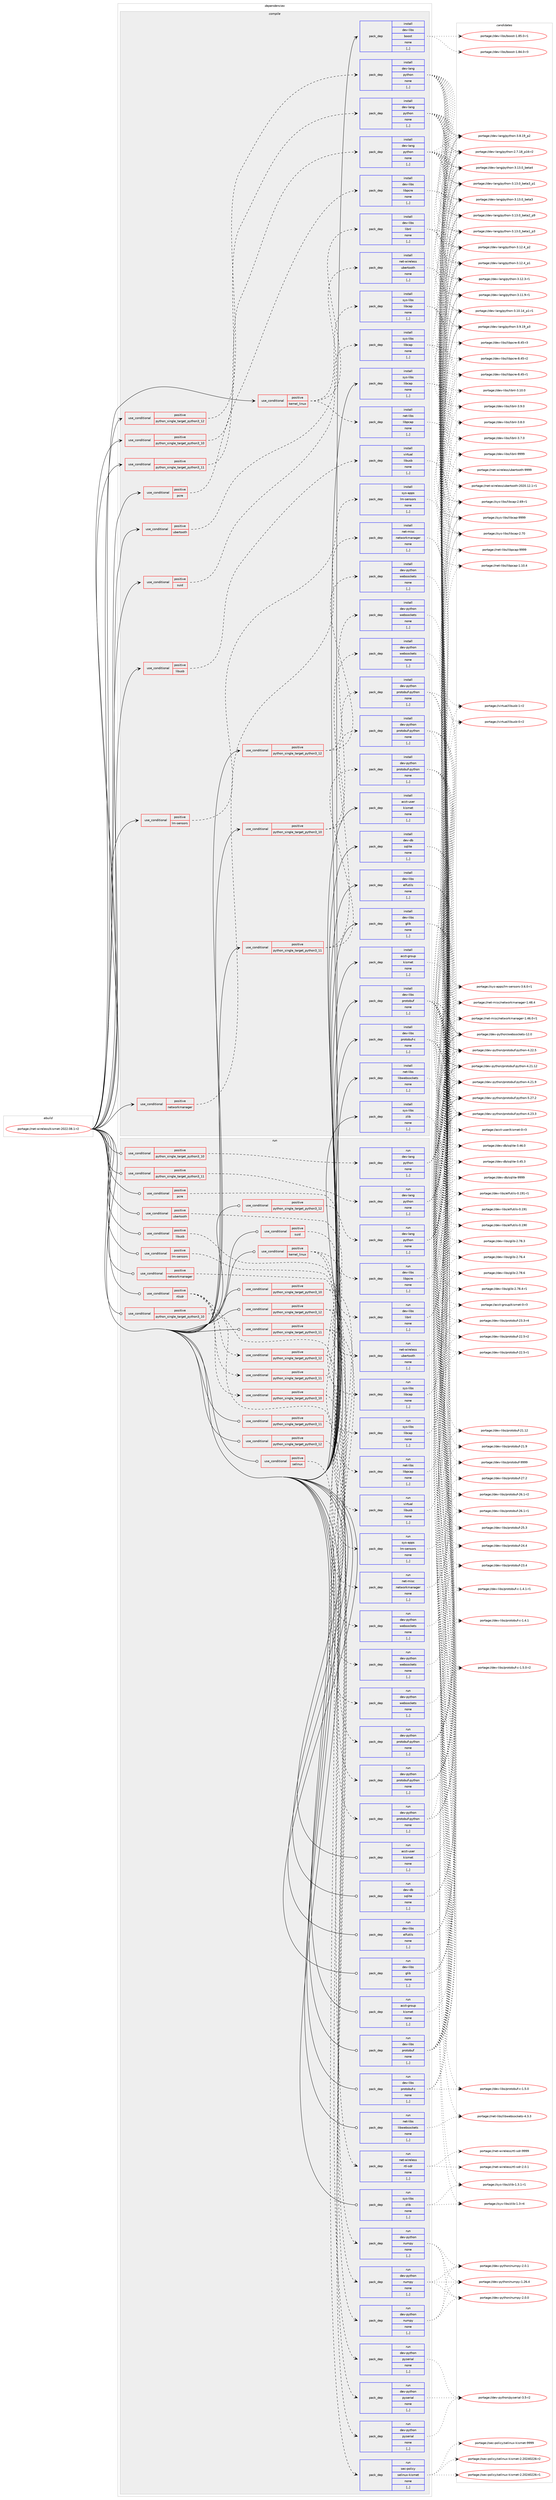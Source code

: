 digraph prolog {

# *************
# Graph options
# *************

newrank=true;
concentrate=true;
compound=true;
graph [rankdir=LR,fontname=Helvetica,fontsize=10,ranksep=1.5];#, ranksep=2.5, nodesep=0.2];
edge  [arrowhead=vee];
node  [fontname=Helvetica,fontsize=10];

# **********
# The ebuild
# **********

subgraph cluster_leftcol {
color=gray;
label=<<i>ebuild</i>>;
id [label="portage://net-wireless/kismet-2022.08.1-r2", color=red, width=4, href="../net-wireless/kismet-2022.08.1-r2.svg"];
}

# ****************
# The dependencies
# ****************

subgraph cluster_midcol {
color=gray;
label=<<i>dependencies</i>>;
subgraph cluster_compile {
fillcolor="#eeeeee";
style=filled;
label=<<i>compile</i>>;
subgraph cond103227 {
dependency389555 [label=<<TABLE BORDER="0" CELLBORDER="1" CELLSPACING="0" CELLPADDING="4"><TR><TD ROWSPAN="3" CELLPADDING="10">use_conditional</TD></TR><TR><TD>positive</TD></TR><TR><TD>kernel_linux</TD></TR></TABLE>>, shape=none, color=red];
subgraph pack283536 {
dependency389556 [label=<<TABLE BORDER="0" CELLBORDER="1" CELLSPACING="0" CELLPADDING="4" WIDTH="220"><TR><TD ROWSPAN="6" CELLPADDING="30">pack_dep</TD></TR><TR><TD WIDTH="110">install</TD></TR><TR><TD>sys-libs</TD></TR><TR><TD>libcap</TD></TR><TR><TD>none</TD></TR><TR><TD>[,,]</TD></TR></TABLE>>, shape=none, color=blue];
}
dependency389555:e -> dependency389556:w [weight=20,style="dashed",arrowhead="vee"];
subgraph pack283537 {
dependency389557 [label=<<TABLE BORDER="0" CELLBORDER="1" CELLSPACING="0" CELLPADDING="4" WIDTH="220"><TR><TD ROWSPAN="6" CELLPADDING="30">pack_dep</TD></TR><TR><TD WIDTH="110">install</TD></TR><TR><TD>dev-libs</TD></TR><TR><TD>libnl</TD></TR><TR><TD>none</TD></TR><TR><TD>[,,]</TD></TR></TABLE>>, shape=none, color=blue];
}
dependency389555:e -> dependency389557:w [weight=20,style="dashed",arrowhead="vee"];
subgraph pack283538 {
dependency389558 [label=<<TABLE BORDER="0" CELLBORDER="1" CELLSPACING="0" CELLPADDING="4" WIDTH="220"><TR><TD ROWSPAN="6" CELLPADDING="30">pack_dep</TD></TR><TR><TD WIDTH="110">install</TD></TR><TR><TD>net-libs</TD></TR><TR><TD>libpcap</TD></TR><TR><TD>none</TD></TR><TR><TD>[,,]</TD></TR></TABLE>>, shape=none, color=blue];
}
dependency389555:e -> dependency389558:w [weight=20,style="dashed",arrowhead="vee"];
}
id:e -> dependency389555:w [weight=20,style="solid",arrowhead="vee"];
subgraph cond103228 {
dependency389559 [label=<<TABLE BORDER="0" CELLBORDER="1" CELLSPACING="0" CELLPADDING="4"><TR><TD ROWSPAN="3" CELLPADDING="10">use_conditional</TD></TR><TR><TD>positive</TD></TR><TR><TD>libusb</TD></TR></TABLE>>, shape=none, color=red];
subgraph pack283539 {
dependency389560 [label=<<TABLE BORDER="0" CELLBORDER="1" CELLSPACING="0" CELLPADDING="4" WIDTH="220"><TR><TD ROWSPAN="6" CELLPADDING="30">pack_dep</TD></TR><TR><TD WIDTH="110">install</TD></TR><TR><TD>virtual</TD></TR><TR><TD>libusb</TD></TR><TR><TD>none</TD></TR><TR><TD>[,,]</TD></TR></TABLE>>, shape=none, color=blue];
}
dependency389559:e -> dependency389560:w [weight=20,style="dashed",arrowhead="vee"];
}
id:e -> dependency389559:w [weight=20,style="solid",arrowhead="vee"];
subgraph cond103229 {
dependency389561 [label=<<TABLE BORDER="0" CELLBORDER="1" CELLSPACING="0" CELLPADDING="4"><TR><TD ROWSPAN="3" CELLPADDING="10">use_conditional</TD></TR><TR><TD>positive</TD></TR><TR><TD>lm-sensors</TD></TR></TABLE>>, shape=none, color=red];
subgraph pack283540 {
dependency389562 [label=<<TABLE BORDER="0" CELLBORDER="1" CELLSPACING="0" CELLPADDING="4" WIDTH="220"><TR><TD ROWSPAN="6" CELLPADDING="30">pack_dep</TD></TR><TR><TD WIDTH="110">install</TD></TR><TR><TD>sys-apps</TD></TR><TR><TD>lm-sensors</TD></TR><TR><TD>none</TD></TR><TR><TD>[,,]</TD></TR></TABLE>>, shape=none, color=blue];
}
dependency389561:e -> dependency389562:w [weight=20,style="dashed",arrowhead="vee"];
}
id:e -> dependency389561:w [weight=20,style="solid",arrowhead="vee"];
subgraph cond103230 {
dependency389563 [label=<<TABLE BORDER="0" CELLBORDER="1" CELLSPACING="0" CELLPADDING="4"><TR><TD ROWSPAN="3" CELLPADDING="10">use_conditional</TD></TR><TR><TD>positive</TD></TR><TR><TD>networkmanager</TD></TR></TABLE>>, shape=none, color=red];
subgraph pack283541 {
dependency389564 [label=<<TABLE BORDER="0" CELLBORDER="1" CELLSPACING="0" CELLPADDING="4" WIDTH="220"><TR><TD ROWSPAN="6" CELLPADDING="30">pack_dep</TD></TR><TR><TD WIDTH="110">install</TD></TR><TR><TD>net-misc</TD></TR><TR><TD>networkmanager</TD></TR><TR><TD>none</TD></TR><TR><TD>[,,]</TD></TR></TABLE>>, shape=none, color=blue];
}
dependency389563:e -> dependency389564:w [weight=20,style="dashed",arrowhead="vee"];
}
id:e -> dependency389563:w [weight=20,style="solid",arrowhead="vee"];
subgraph cond103231 {
dependency389565 [label=<<TABLE BORDER="0" CELLBORDER="1" CELLSPACING="0" CELLPADDING="4"><TR><TD ROWSPAN="3" CELLPADDING="10">use_conditional</TD></TR><TR><TD>positive</TD></TR><TR><TD>pcre</TD></TR></TABLE>>, shape=none, color=red];
subgraph pack283542 {
dependency389566 [label=<<TABLE BORDER="0" CELLBORDER="1" CELLSPACING="0" CELLPADDING="4" WIDTH="220"><TR><TD ROWSPAN="6" CELLPADDING="30">pack_dep</TD></TR><TR><TD WIDTH="110">install</TD></TR><TR><TD>dev-libs</TD></TR><TR><TD>libpcre</TD></TR><TR><TD>none</TD></TR><TR><TD>[,,]</TD></TR></TABLE>>, shape=none, color=blue];
}
dependency389565:e -> dependency389566:w [weight=20,style="dashed",arrowhead="vee"];
}
id:e -> dependency389565:w [weight=20,style="solid",arrowhead="vee"];
subgraph cond103232 {
dependency389567 [label=<<TABLE BORDER="0" CELLBORDER="1" CELLSPACING="0" CELLPADDING="4"><TR><TD ROWSPAN="3" CELLPADDING="10">use_conditional</TD></TR><TR><TD>positive</TD></TR><TR><TD>python_single_target_python3_10</TD></TR></TABLE>>, shape=none, color=red];
subgraph pack283543 {
dependency389568 [label=<<TABLE BORDER="0" CELLBORDER="1" CELLSPACING="0" CELLPADDING="4" WIDTH="220"><TR><TD ROWSPAN="6" CELLPADDING="30">pack_dep</TD></TR><TR><TD WIDTH="110">install</TD></TR><TR><TD>dev-lang</TD></TR><TR><TD>python</TD></TR><TR><TD>none</TD></TR><TR><TD>[,,]</TD></TR></TABLE>>, shape=none, color=blue];
}
dependency389567:e -> dependency389568:w [weight=20,style="dashed",arrowhead="vee"];
}
id:e -> dependency389567:w [weight=20,style="solid",arrowhead="vee"];
subgraph cond103233 {
dependency389569 [label=<<TABLE BORDER="0" CELLBORDER="1" CELLSPACING="0" CELLPADDING="4"><TR><TD ROWSPAN="3" CELLPADDING="10">use_conditional</TD></TR><TR><TD>positive</TD></TR><TR><TD>python_single_target_python3_10</TD></TR></TABLE>>, shape=none, color=red];
subgraph pack283544 {
dependency389570 [label=<<TABLE BORDER="0" CELLBORDER="1" CELLSPACING="0" CELLPADDING="4" WIDTH="220"><TR><TD ROWSPAN="6" CELLPADDING="30">pack_dep</TD></TR><TR><TD WIDTH="110">install</TD></TR><TR><TD>dev-python</TD></TR><TR><TD>protobuf-python</TD></TR><TR><TD>none</TD></TR><TR><TD>[,,]</TD></TR></TABLE>>, shape=none, color=blue];
}
dependency389569:e -> dependency389570:w [weight=20,style="dashed",arrowhead="vee"];
subgraph pack283545 {
dependency389571 [label=<<TABLE BORDER="0" CELLBORDER="1" CELLSPACING="0" CELLPADDING="4" WIDTH="220"><TR><TD ROWSPAN="6" CELLPADDING="30">pack_dep</TD></TR><TR><TD WIDTH="110">install</TD></TR><TR><TD>dev-python</TD></TR><TR><TD>websockets</TD></TR><TR><TD>none</TD></TR><TR><TD>[,,]</TD></TR></TABLE>>, shape=none, color=blue];
}
dependency389569:e -> dependency389571:w [weight=20,style="dashed",arrowhead="vee"];
}
id:e -> dependency389569:w [weight=20,style="solid",arrowhead="vee"];
subgraph cond103234 {
dependency389572 [label=<<TABLE BORDER="0" CELLBORDER="1" CELLSPACING="0" CELLPADDING="4"><TR><TD ROWSPAN="3" CELLPADDING="10">use_conditional</TD></TR><TR><TD>positive</TD></TR><TR><TD>python_single_target_python3_11</TD></TR></TABLE>>, shape=none, color=red];
subgraph pack283546 {
dependency389573 [label=<<TABLE BORDER="0" CELLBORDER="1" CELLSPACING="0" CELLPADDING="4" WIDTH="220"><TR><TD ROWSPAN="6" CELLPADDING="30">pack_dep</TD></TR><TR><TD WIDTH="110">install</TD></TR><TR><TD>dev-lang</TD></TR><TR><TD>python</TD></TR><TR><TD>none</TD></TR><TR><TD>[,,]</TD></TR></TABLE>>, shape=none, color=blue];
}
dependency389572:e -> dependency389573:w [weight=20,style="dashed",arrowhead="vee"];
}
id:e -> dependency389572:w [weight=20,style="solid",arrowhead="vee"];
subgraph cond103235 {
dependency389574 [label=<<TABLE BORDER="0" CELLBORDER="1" CELLSPACING="0" CELLPADDING="4"><TR><TD ROWSPAN="3" CELLPADDING="10">use_conditional</TD></TR><TR><TD>positive</TD></TR><TR><TD>python_single_target_python3_11</TD></TR></TABLE>>, shape=none, color=red];
subgraph pack283547 {
dependency389575 [label=<<TABLE BORDER="0" CELLBORDER="1" CELLSPACING="0" CELLPADDING="4" WIDTH="220"><TR><TD ROWSPAN="6" CELLPADDING="30">pack_dep</TD></TR><TR><TD WIDTH="110">install</TD></TR><TR><TD>dev-python</TD></TR><TR><TD>protobuf-python</TD></TR><TR><TD>none</TD></TR><TR><TD>[,,]</TD></TR></TABLE>>, shape=none, color=blue];
}
dependency389574:e -> dependency389575:w [weight=20,style="dashed",arrowhead="vee"];
subgraph pack283548 {
dependency389576 [label=<<TABLE BORDER="0" CELLBORDER="1" CELLSPACING="0" CELLPADDING="4" WIDTH="220"><TR><TD ROWSPAN="6" CELLPADDING="30">pack_dep</TD></TR><TR><TD WIDTH="110">install</TD></TR><TR><TD>dev-python</TD></TR><TR><TD>websockets</TD></TR><TR><TD>none</TD></TR><TR><TD>[,,]</TD></TR></TABLE>>, shape=none, color=blue];
}
dependency389574:e -> dependency389576:w [weight=20,style="dashed",arrowhead="vee"];
}
id:e -> dependency389574:w [weight=20,style="solid",arrowhead="vee"];
subgraph cond103236 {
dependency389577 [label=<<TABLE BORDER="0" CELLBORDER="1" CELLSPACING="0" CELLPADDING="4"><TR><TD ROWSPAN="3" CELLPADDING="10">use_conditional</TD></TR><TR><TD>positive</TD></TR><TR><TD>python_single_target_python3_12</TD></TR></TABLE>>, shape=none, color=red];
subgraph pack283549 {
dependency389578 [label=<<TABLE BORDER="0" CELLBORDER="1" CELLSPACING="0" CELLPADDING="4" WIDTH="220"><TR><TD ROWSPAN="6" CELLPADDING="30">pack_dep</TD></TR><TR><TD WIDTH="110">install</TD></TR><TR><TD>dev-lang</TD></TR><TR><TD>python</TD></TR><TR><TD>none</TD></TR><TR><TD>[,,]</TD></TR></TABLE>>, shape=none, color=blue];
}
dependency389577:e -> dependency389578:w [weight=20,style="dashed",arrowhead="vee"];
}
id:e -> dependency389577:w [weight=20,style="solid",arrowhead="vee"];
subgraph cond103237 {
dependency389579 [label=<<TABLE BORDER="0" CELLBORDER="1" CELLSPACING="0" CELLPADDING="4"><TR><TD ROWSPAN="3" CELLPADDING="10">use_conditional</TD></TR><TR><TD>positive</TD></TR><TR><TD>python_single_target_python3_12</TD></TR></TABLE>>, shape=none, color=red];
subgraph pack283550 {
dependency389580 [label=<<TABLE BORDER="0" CELLBORDER="1" CELLSPACING="0" CELLPADDING="4" WIDTH="220"><TR><TD ROWSPAN="6" CELLPADDING="30">pack_dep</TD></TR><TR><TD WIDTH="110">install</TD></TR><TR><TD>dev-python</TD></TR><TR><TD>protobuf-python</TD></TR><TR><TD>none</TD></TR><TR><TD>[,,]</TD></TR></TABLE>>, shape=none, color=blue];
}
dependency389579:e -> dependency389580:w [weight=20,style="dashed",arrowhead="vee"];
subgraph pack283551 {
dependency389581 [label=<<TABLE BORDER="0" CELLBORDER="1" CELLSPACING="0" CELLPADDING="4" WIDTH="220"><TR><TD ROWSPAN="6" CELLPADDING="30">pack_dep</TD></TR><TR><TD WIDTH="110">install</TD></TR><TR><TD>dev-python</TD></TR><TR><TD>websockets</TD></TR><TR><TD>none</TD></TR><TR><TD>[,,]</TD></TR></TABLE>>, shape=none, color=blue];
}
dependency389579:e -> dependency389581:w [weight=20,style="dashed",arrowhead="vee"];
}
id:e -> dependency389579:w [weight=20,style="solid",arrowhead="vee"];
subgraph cond103238 {
dependency389582 [label=<<TABLE BORDER="0" CELLBORDER="1" CELLSPACING="0" CELLPADDING="4"><TR><TD ROWSPAN="3" CELLPADDING="10">use_conditional</TD></TR><TR><TD>positive</TD></TR><TR><TD>suid</TD></TR></TABLE>>, shape=none, color=red];
subgraph pack283552 {
dependency389583 [label=<<TABLE BORDER="0" CELLBORDER="1" CELLSPACING="0" CELLPADDING="4" WIDTH="220"><TR><TD ROWSPAN="6" CELLPADDING="30">pack_dep</TD></TR><TR><TD WIDTH="110">install</TD></TR><TR><TD>sys-libs</TD></TR><TR><TD>libcap</TD></TR><TR><TD>none</TD></TR><TR><TD>[,,]</TD></TR></TABLE>>, shape=none, color=blue];
}
dependency389582:e -> dependency389583:w [weight=20,style="dashed",arrowhead="vee"];
}
id:e -> dependency389582:w [weight=20,style="solid",arrowhead="vee"];
subgraph cond103239 {
dependency389584 [label=<<TABLE BORDER="0" CELLBORDER="1" CELLSPACING="0" CELLPADDING="4"><TR><TD ROWSPAN="3" CELLPADDING="10">use_conditional</TD></TR><TR><TD>positive</TD></TR><TR><TD>ubertooth</TD></TR></TABLE>>, shape=none, color=red];
subgraph pack283553 {
dependency389585 [label=<<TABLE BORDER="0" CELLBORDER="1" CELLSPACING="0" CELLPADDING="4" WIDTH="220"><TR><TD ROWSPAN="6" CELLPADDING="30">pack_dep</TD></TR><TR><TD WIDTH="110">install</TD></TR><TR><TD>net-wireless</TD></TR><TR><TD>ubertooth</TD></TR><TR><TD>none</TD></TR><TR><TD>[,,]</TD></TR></TABLE>>, shape=none, color=blue];
}
dependency389584:e -> dependency389585:w [weight=20,style="dashed",arrowhead="vee"];
}
id:e -> dependency389584:w [weight=20,style="solid",arrowhead="vee"];
subgraph pack283554 {
dependency389586 [label=<<TABLE BORDER="0" CELLBORDER="1" CELLSPACING="0" CELLPADDING="4" WIDTH="220"><TR><TD ROWSPAN="6" CELLPADDING="30">pack_dep</TD></TR><TR><TD WIDTH="110">install</TD></TR><TR><TD>acct-group</TD></TR><TR><TD>kismet</TD></TR><TR><TD>none</TD></TR><TR><TD>[,,]</TD></TR></TABLE>>, shape=none, color=blue];
}
id:e -> dependency389586:w [weight=20,style="solid",arrowhead="vee"];
subgraph pack283555 {
dependency389587 [label=<<TABLE BORDER="0" CELLBORDER="1" CELLSPACING="0" CELLPADDING="4" WIDTH="220"><TR><TD ROWSPAN="6" CELLPADDING="30">pack_dep</TD></TR><TR><TD WIDTH="110">install</TD></TR><TR><TD>acct-user</TD></TR><TR><TD>kismet</TD></TR><TR><TD>none</TD></TR><TR><TD>[,,]</TD></TR></TABLE>>, shape=none, color=blue];
}
id:e -> dependency389587:w [weight=20,style="solid",arrowhead="vee"];
subgraph pack283556 {
dependency389588 [label=<<TABLE BORDER="0" CELLBORDER="1" CELLSPACING="0" CELLPADDING="4" WIDTH="220"><TR><TD ROWSPAN="6" CELLPADDING="30">pack_dep</TD></TR><TR><TD WIDTH="110">install</TD></TR><TR><TD>dev-db</TD></TR><TR><TD>sqlite</TD></TR><TR><TD>none</TD></TR><TR><TD>[,,]</TD></TR></TABLE>>, shape=none, color=blue];
}
id:e -> dependency389588:w [weight=20,style="solid",arrowhead="vee"];
subgraph pack283557 {
dependency389589 [label=<<TABLE BORDER="0" CELLBORDER="1" CELLSPACING="0" CELLPADDING="4" WIDTH="220"><TR><TD ROWSPAN="6" CELLPADDING="30">pack_dep</TD></TR><TR><TD WIDTH="110">install</TD></TR><TR><TD>dev-libs</TD></TR><TR><TD>boost</TD></TR><TR><TD>none</TD></TR><TR><TD>[,,]</TD></TR></TABLE>>, shape=none, color=blue];
}
id:e -> dependency389589:w [weight=20,style="solid",arrowhead="vee"];
subgraph pack283558 {
dependency389590 [label=<<TABLE BORDER="0" CELLBORDER="1" CELLSPACING="0" CELLPADDING="4" WIDTH="220"><TR><TD ROWSPAN="6" CELLPADDING="30">pack_dep</TD></TR><TR><TD WIDTH="110">install</TD></TR><TR><TD>dev-libs</TD></TR><TR><TD>elfutils</TD></TR><TR><TD>none</TD></TR><TR><TD>[,,]</TD></TR></TABLE>>, shape=none, color=blue];
}
id:e -> dependency389590:w [weight=20,style="solid",arrowhead="vee"];
subgraph pack283559 {
dependency389591 [label=<<TABLE BORDER="0" CELLBORDER="1" CELLSPACING="0" CELLPADDING="4" WIDTH="220"><TR><TD ROWSPAN="6" CELLPADDING="30">pack_dep</TD></TR><TR><TD WIDTH="110">install</TD></TR><TR><TD>dev-libs</TD></TR><TR><TD>glib</TD></TR><TR><TD>none</TD></TR><TR><TD>[,,]</TD></TR></TABLE>>, shape=none, color=blue];
}
id:e -> dependency389591:w [weight=20,style="solid",arrowhead="vee"];
subgraph pack283560 {
dependency389592 [label=<<TABLE BORDER="0" CELLBORDER="1" CELLSPACING="0" CELLPADDING="4" WIDTH="220"><TR><TD ROWSPAN="6" CELLPADDING="30">pack_dep</TD></TR><TR><TD WIDTH="110">install</TD></TR><TR><TD>dev-libs</TD></TR><TR><TD>protobuf</TD></TR><TR><TD>none</TD></TR><TR><TD>[,,]</TD></TR></TABLE>>, shape=none, color=blue];
}
id:e -> dependency389592:w [weight=20,style="solid",arrowhead="vee"];
subgraph pack283561 {
dependency389593 [label=<<TABLE BORDER="0" CELLBORDER="1" CELLSPACING="0" CELLPADDING="4" WIDTH="220"><TR><TD ROWSPAN="6" CELLPADDING="30">pack_dep</TD></TR><TR><TD WIDTH="110">install</TD></TR><TR><TD>dev-libs</TD></TR><TR><TD>protobuf-c</TD></TR><TR><TD>none</TD></TR><TR><TD>[,,]</TD></TR></TABLE>>, shape=none, color=blue];
}
id:e -> dependency389593:w [weight=20,style="solid",arrowhead="vee"];
subgraph pack283562 {
dependency389594 [label=<<TABLE BORDER="0" CELLBORDER="1" CELLSPACING="0" CELLPADDING="4" WIDTH="220"><TR><TD ROWSPAN="6" CELLPADDING="30">pack_dep</TD></TR><TR><TD WIDTH="110">install</TD></TR><TR><TD>net-libs</TD></TR><TR><TD>libwebsockets</TD></TR><TR><TD>none</TD></TR><TR><TD>[,,]</TD></TR></TABLE>>, shape=none, color=blue];
}
id:e -> dependency389594:w [weight=20,style="solid",arrowhead="vee"];
subgraph pack283563 {
dependency389595 [label=<<TABLE BORDER="0" CELLBORDER="1" CELLSPACING="0" CELLPADDING="4" WIDTH="220"><TR><TD ROWSPAN="6" CELLPADDING="30">pack_dep</TD></TR><TR><TD WIDTH="110">install</TD></TR><TR><TD>sys-libs</TD></TR><TR><TD>libcap</TD></TR><TR><TD>none</TD></TR><TR><TD>[,,]</TD></TR></TABLE>>, shape=none, color=blue];
}
id:e -> dependency389595:w [weight=20,style="solid",arrowhead="vee"];
subgraph pack283564 {
dependency389596 [label=<<TABLE BORDER="0" CELLBORDER="1" CELLSPACING="0" CELLPADDING="4" WIDTH="220"><TR><TD ROWSPAN="6" CELLPADDING="30">pack_dep</TD></TR><TR><TD WIDTH="110">install</TD></TR><TR><TD>sys-libs</TD></TR><TR><TD>zlib</TD></TR><TR><TD>none</TD></TR><TR><TD>[,,]</TD></TR></TABLE>>, shape=none, color=blue];
}
id:e -> dependency389596:w [weight=20,style="solid",arrowhead="vee"];
}
subgraph cluster_compileandrun {
fillcolor="#eeeeee";
style=filled;
label=<<i>compile and run</i>>;
}
subgraph cluster_run {
fillcolor="#eeeeee";
style=filled;
label=<<i>run</i>>;
subgraph cond103240 {
dependency389597 [label=<<TABLE BORDER="0" CELLBORDER="1" CELLSPACING="0" CELLPADDING="4"><TR><TD ROWSPAN="3" CELLPADDING="10">use_conditional</TD></TR><TR><TD>positive</TD></TR><TR><TD>kernel_linux</TD></TR></TABLE>>, shape=none, color=red];
subgraph pack283565 {
dependency389598 [label=<<TABLE BORDER="0" CELLBORDER="1" CELLSPACING="0" CELLPADDING="4" WIDTH="220"><TR><TD ROWSPAN="6" CELLPADDING="30">pack_dep</TD></TR><TR><TD WIDTH="110">run</TD></TR><TR><TD>sys-libs</TD></TR><TR><TD>libcap</TD></TR><TR><TD>none</TD></TR><TR><TD>[,,]</TD></TR></TABLE>>, shape=none, color=blue];
}
dependency389597:e -> dependency389598:w [weight=20,style="dashed",arrowhead="vee"];
subgraph pack283566 {
dependency389599 [label=<<TABLE BORDER="0" CELLBORDER="1" CELLSPACING="0" CELLPADDING="4" WIDTH="220"><TR><TD ROWSPAN="6" CELLPADDING="30">pack_dep</TD></TR><TR><TD WIDTH="110">run</TD></TR><TR><TD>dev-libs</TD></TR><TR><TD>libnl</TD></TR><TR><TD>none</TD></TR><TR><TD>[,,]</TD></TR></TABLE>>, shape=none, color=blue];
}
dependency389597:e -> dependency389599:w [weight=20,style="dashed",arrowhead="vee"];
subgraph pack283567 {
dependency389600 [label=<<TABLE BORDER="0" CELLBORDER="1" CELLSPACING="0" CELLPADDING="4" WIDTH="220"><TR><TD ROWSPAN="6" CELLPADDING="30">pack_dep</TD></TR><TR><TD WIDTH="110">run</TD></TR><TR><TD>net-libs</TD></TR><TR><TD>libpcap</TD></TR><TR><TD>none</TD></TR><TR><TD>[,,]</TD></TR></TABLE>>, shape=none, color=blue];
}
dependency389597:e -> dependency389600:w [weight=20,style="dashed",arrowhead="vee"];
}
id:e -> dependency389597:w [weight=20,style="solid",arrowhead="odot"];
subgraph cond103241 {
dependency389601 [label=<<TABLE BORDER="0" CELLBORDER="1" CELLSPACING="0" CELLPADDING="4"><TR><TD ROWSPAN="3" CELLPADDING="10">use_conditional</TD></TR><TR><TD>positive</TD></TR><TR><TD>libusb</TD></TR></TABLE>>, shape=none, color=red];
subgraph pack283568 {
dependency389602 [label=<<TABLE BORDER="0" CELLBORDER="1" CELLSPACING="0" CELLPADDING="4" WIDTH="220"><TR><TD ROWSPAN="6" CELLPADDING="30">pack_dep</TD></TR><TR><TD WIDTH="110">run</TD></TR><TR><TD>virtual</TD></TR><TR><TD>libusb</TD></TR><TR><TD>none</TD></TR><TR><TD>[,,]</TD></TR></TABLE>>, shape=none, color=blue];
}
dependency389601:e -> dependency389602:w [weight=20,style="dashed",arrowhead="vee"];
}
id:e -> dependency389601:w [weight=20,style="solid",arrowhead="odot"];
subgraph cond103242 {
dependency389603 [label=<<TABLE BORDER="0" CELLBORDER="1" CELLSPACING="0" CELLPADDING="4"><TR><TD ROWSPAN="3" CELLPADDING="10">use_conditional</TD></TR><TR><TD>positive</TD></TR><TR><TD>lm-sensors</TD></TR></TABLE>>, shape=none, color=red];
subgraph pack283569 {
dependency389604 [label=<<TABLE BORDER="0" CELLBORDER="1" CELLSPACING="0" CELLPADDING="4" WIDTH="220"><TR><TD ROWSPAN="6" CELLPADDING="30">pack_dep</TD></TR><TR><TD WIDTH="110">run</TD></TR><TR><TD>sys-apps</TD></TR><TR><TD>lm-sensors</TD></TR><TR><TD>none</TD></TR><TR><TD>[,,]</TD></TR></TABLE>>, shape=none, color=blue];
}
dependency389603:e -> dependency389604:w [weight=20,style="dashed",arrowhead="vee"];
}
id:e -> dependency389603:w [weight=20,style="solid",arrowhead="odot"];
subgraph cond103243 {
dependency389605 [label=<<TABLE BORDER="0" CELLBORDER="1" CELLSPACING="0" CELLPADDING="4"><TR><TD ROWSPAN="3" CELLPADDING="10">use_conditional</TD></TR><TR><TD>positive</TD></TR><TR><TD>networkmanager</TD></TR></TABLE>>, shape=none, color=red];
subgraph pack283570 {
dependency389606 [label=<<TABLE BORDER="0" CELLBORDER="1" CELLSPACING="0" CELLPADDING="4" WIDTH="220"><TR><TD ROWSPAN="6" CELLPADDING="30">pack_dep</TD></TR><TR><TD WIDTH="110">run</TD></TR><TR><TD>net-misc</TD></TR><TR><TD>networkmanager</TD></TR><TR><TD>none</TD></TR><TR><TD>[,,]</TD></TR></TABLE>>, shape=none, color=blue];
}
dependency389605:e -> dependency389606:w [weight=20,style="dashed",arrowhead="vee"];
}
id:e -> dependency389605:w [weight=20,style="solid",arrowhead="odot"];
subgraph cond103244 {
dependency389607 [label=<<TABLE BORDER="0" CELLBORDER="1" CELLSPACING="0" CELLPADDING="4"><TR><TD ROWSPAN="3" CELLPADDING="10">use_conditional</TD></TR><TR><TD>positive</TD></TR><TR><TD>pcre</TD></TR></TABLE>>, shape=none, color=red];
subgraph pack283571 {
dependency389608 [label=<<TABLE BORDER="0" CELLBORDER="1" CELLSPACING="0" CELLPADDING="4" WIDTH="220"><TR><TD ROWSPAN="6" CELLPADDING="30">pack_dep</TD></TR><TR><TD WIDTH="110">run</TD></TR><TR><TD>dev-libs</TD></TR><TR><TD>libpcre</TD></TR><TR><TD>none</TD></TR><TR><TD>[,,]</TD></TR></TABLE>>, shape=none, color=blue];
}
dependency389607:e -> dependency389608:w [weight=20,style="dashed",arrowhead="vee"];
}
id:e -> dependency389607:w [weight=20,style="solid",arrowhead="odot"];
subgraph cond103245 {
dependency389609 [label=<<TABLE BORDER="0" CELLBORDER="1" CELLSPACING="0" CELLPADDING="4"><TR><TD ROWSPAN="3" CELLPADDING="10">use_conditional</TD></TR><TR><TD>positive</TD></TR><TR><TD>python_single_target_python3_10</TD></TR></TABLE>>, shape=none, color=red];
subgraph pack283572 {
dependency389610 [label=<<TABLE BORDER="0" CELLBORDER="1" CELLSPACING="0" CELLPADDING="4" WIDTH="220"><TR><TD ROWSPAN="6" CELLPADDING="30">pack_dep</TD></TR><TR><TD WIDTH="110">run</TD></TR><TR><TD>dev-lang</TD></TR><TR><TD>python</TD></TR><TR><TD>none</TD></TR><TR><TD>[,,]</TD></TR></TABLE>>, shape=none, color=blue];
}
dependency389609:e -> dependency389610:w [weight=20,style="dashed",arrowhead="vee"];
}
id:e -> dependency389609:w [weight=20,style="solid",arrowhead="odot"];
subgraph cond103246 {
dependency389611 [label=<<TABLE BORDER="0" CELLBORDER="1" CELLSPACING="0" CELLPADDING="4"><TR><TD ROWSPAN="3" CELLPADDING="10">use_conditional</TD></TR><TR><TD>positive</TD></TR><TR><TD>python_single_target_python3_10</TD></TR></TABLE>>, shape=none, color=red];
subgraph pack283573 {
dependency389612 [label=<<TABLE BORDER="0" CELLBORDER="1" CELLSPACING="0" CELLPADDING="4" WIDTH="220"><TR><TD ROWSPAN="6" CELLPADDING="30">pack_dep</TD></TR><TR><TD WIDTH="110">run</TD></TR><TR><TD>dev-python</TD></TR><TR><TD>protobuf-python</TD></TR><TR><TD>none</TD></TR><TR><TD>[,,]</TD></TR></TABLE>>, shape=none, color=blue];
}
dependency389611:e -> dependency389612:w [weight=20,style="dashed",arrowhead="vee"];
subgraph pack283574 {
dependency389613 [label=<<TABLE BORDER="0" CELLBORDER="1" CELLSPACING="0" CELLPADDING="4" WIDTH="220"><TR><TD ROWSPAN="6" CELLPADDING="30">pack_dep</TD></TR><TR><TD WIDTH="110">run</TD></TR><TR><TD>dev-python</TD></TR><TR><TD>websockets</TD></TR><TR><TD>none</TD></TR><TR><TD>[,,]</TD></TR></TABLE>>, shape=none, color=blue];
}
dependency389611:e -> dependency389613:w [weight=20,style="dashed",arrowhead="vee"];
}
id:e -> dependency389611:w [weight=20,style="solid",arrowhead="odot"];
subgraph cond103247 {
dependency389614 [label=<<TABLE BORDER="0" CELLBORDER="1" CELLSPACING="0" CELLPADDING="4"><TR><TD ROWSPAN="3" CELLPADDING="10">use_conditional</TD></TR><TR><TD>positive</TD></TR><TR><TD>python_single_target_python3_10</TD></TR></TABLE>>, shape=none, color=red];
subgraph pack283575 {
dependency389615 [label=<<TABLE BORDER="0" CELLBORDER="1" CELLSPACING="0" CELLPADDING="4" WIDTH="220"><TR><TD ROWSPAN="6" CELLPADDING="30">pack_dep</TD></TR><TR><TD WIDTH="110">run</TD></TR><TR><TD>dev-python</TD></TR><TR><TD>pyserial</TD></TR><TR><TD>none</TD></TR><TR><TD>[,,]</TD></TR></TABLE>>, shape=none, color=blue];
}
dependency389614:e -> dependency389615:w [weight=20,style="dashed",arrowhead="vee"];
}
id:e -> dependency389614:w [weight=20,style="solid",arrowhead="odot"];
subgraph cond103248 {
dependency389616 [label=<<TABLE BORDER="0" CELLBORDER="1" CELLSPACING="0" CELLPADDING="4"><TR><TD ROWSPAN="3" CELLPADDING="10">use_conditional</TD></TR><TR><TD>positive</TD></TR><TR><TD>python_single_target_python3_11</TD></TR></TABLE>>, shape=none, color=red];
subgraph pack283576 {
dependency389617 [label=<<TABLE BORDER="0" CELLBORDER="1" CELLSPACING="0" CELLPADDING="4" WIDTH="220"><TR><TD ROWSPAN="6" CELLPADDING="30">pack_dep</TD></TR><TR><TD WIDTH="110">run</TD></TR><TR><TD>dev-lang</TD></TR><TR><TD>python</TD></TR><TR><TD>none</TD></TR><TR><TD>[,,]</TD></TR></TABLE>>, shape=none, color=blue];
}
dependency389616:e -> dependency389617:w [weight=20,style="dashed",arrowhead="vee"];
}
id:e -> dependency389616:w [weight=20,style="solid",arrowhead="odot"];
subgraph cond103249 {
dependency389618 [label=<<TABLE BORDER="0" CELLBORDER="1" CELLSPACING="0" CELLPADDING="4"><TR><TD ROWSPAN="3" CELLPADDING="10">use_conditional</TD></TR><TR><TD>positive</TD></TR><TR><TD>python_single_target_python3_11</TD></TR></TABLE>>, shape=none, color=red];
subgraph pack283577 {
dependency389619 [label=<<TABLE BORDER="0" CELLBORDER="1" CELLSPACING="0" CELLPADDING="4" WIDTH="220"><TR><TD ROWSPAN="6" CELLPADDING="30">pack_dep</TD></TR><TR><TD WIDTH="110">run</TD></TR><TR><TD>dev-python</TD></TR><TR><TD>protobuf-python</TD></TR><TR><TD>none</TD></TR><TR><TD>[,,]</TD></TR></TABLE>>, shape=none, color=blue];
}
dependency389618:e -> dependency389619:w [weight=20,style="dashed",arrowhead="vee"];
subgraph pack283578 {
dependency389620 [label=<<TABLE BORDER="0" CELLBORDER="1" CELLSPACING="0" CELLPADDING="4" WIDTH="220"><TR><TD ROWSPAN="6" CELLPADDING="30">pack_dep</TD></TR><TR><TD WIDTH="110">run</TD></TR><TR><TD>dev-python</TD></TR><TR><TD>websockets</TD></TR><TR><TD>none</TD></TR><TR><TD>[,,]</TD></TR></TABLE>>, shape=none, color=blue];
}
dependency389618:e -> dependency389620:w [weight=20,style="dashed",arrowhead="vee"];
}
id:e -> dependency389618:w [weight=20,style="solid",arrowhead="odot"];
subgraph cond103250 {
dependency389621 [label=<<TABLE BORDER="0" CELLBORDER="1" CELLSPACING="0" CELLPADDING="4"><TR><TD ROWSPAN="3" CELLPADDING="10">use_conditional</TD></TR><TR><TD>positive</TD></TR><TR><TD>python_single_target_python3_11</TD></TR></TABLE>>, shape=none, color=red];
subgraph pack283579 {
dependency389622 [label=<<TABLE BORDER="0" CELLBORDER="1" CELLSPACING="0" CELLPADDING="4" WIDTH="220"><TR><TD ROWSPAN="6" CELLPADDING="30">pack_dep</TD></TR><TR><TD WIDTH="110">run</TD></TR><TR><TD>dev-python</TD></TR><TR><TD>pyserial</TD></TR><TR><TD>none</TD></TR><TR><TD>[,,]</TD></TR></TABLE>>, shape=none, color=blue];
}
dependency389621:e -> dependency389622:w [weight=20,style="dashed",arrowhead="vee"];
}
id:e -> dependency389621:w [weight=20,style="solid",arrowhead="odot"];
subgraph cond103251 {
dependency389623 [label=<<TABLE BORDER="0" CELLBORDER="1" CELLSPACING="0" CELLPADDING="4"><TR><TD ROWSPAN="3" CELLPADDING="10">use_conditional</TD></TR><TR><TD>positive</TD></TR><TR><TD>python_single_target_python3_12</TD></TR></TABLE>>, shape=none, color=red];
subgraph pack283580 {
dependency389624 [label=<<TABLE BORDER="0" CELLBORDER="1" CELLSPACING="0" CELLPADDING="4" WIDTH="220"><TR><TD ROWSPAN="6" CELLPADDING="30">pack_dep</TD></TR><TR><TD WIDTH="110">run</TD></TR><TR><TD>dev-lang</TD></TR><TR><TD>python</TD></TR><TR><TD>none</TD></TR><TR><TD>[,,]</TD></TR></TABLE>>, shape=none, color=blue];
}
dependency389623:e -> dependency389624:w [weight=20,style="dashed",arrowhead="vee"];
}
id:e -> dependency389623:w [weight=20,style="solid",arrowhead="odot"];
subgraph cond103252 {
dependency389625 [label=<<TABLE BORDER="0" CELLBORDER="1" CELLSPACING="0" CELLPADDING="4"><TR><TD ROWSPAN="3" CELLPADDING="10">use_conditional</TD></TR><TR><TD>positive</TD></TR><TR><TD>python_single_target_python3_12</TD></TR></TABLE>>, shape=none, color=red];
subgraph pack283581 {
dependency389626 [label=<<TABLE BORDER="0" CELLBORDER="1" CELLSPACING="0" CELLPADDING="4" WIDTH="220"><TR><TD ROWSPAN="6" CELLPADDING="30">pack_dep</TD></TR><TR><TD WIDTH="110">run</TD></TR><TR><TD>dev-python</TD></TR><TR><TD>protobuf-python</TD></TR><TR><TD>none</TD></TR><TR><TD>[,,]</TD></TR></TABLE>>, shape=none, color=blue];
}
dependency389625:e -> dependency389626:w [weight=20,style="dashed",arrowhead="vee"];
subgraph pack283582 {
dependency389627 [label=<<TABLE BORDER="0" CELLBORDER="1" CELLSPACING="0" CELLPADDING="4" WIDTH="220"><TR><TD ROWSPAN="6" CELLPADDING="30">pack_dep</TD></TR><TR><TD WIDTH="110">run</TD></TR><TR><TD>dev-python</TD></TR><TR><TD>websockets</TD></TR><TR><TD>none</TD></TR><TR><TD>[,,]</TD></TR></TABLE>>, shape=none, color=blue];
}
dependency389625:e -> dependency389627:w [weight=20,style="dashed",arrowhead="vee"];
}
id:e -> dependency389625:w [weight=20,style="solid",arrowhead="odot"];
subgraph cond103253 {
dependency389628 [label=<<TABLE BORDER="0" CELLBORDER="1" CELLSPACING="0" CELLPADDING="4"><TR><TD ROWSPAN="3" CELLPADDING="10">use_conditional</TD></TR><TR><TD>positive</TD></TR><TR><TD>python_single_target_python3_12</TD></TR></TABLE>>, shape=none, color=red];
subgraph pack283583 {
dependency389629 [label=<<TABLE BORDER="0" CELLBORDER="1" CELLSPACING="0" CELLPADDING="4" WIDTH="220"><TR><TD ROWSPAN="6" CELLPADDING="30">pack_dep</TD></TR><TR><TD WIDTH="110">run</TD></TR><TR><TD>dev-python</TD></TR><TR><TD>pyserial</TD></TR><TR><TD>none</TD></TR><TR><TD>[,,]</TD></TR></TABLE>>, shape=none, color=blue];
}
dependency389628:e -> dependency389629:w [weight=20,style="dashed",arrowhead="vee"];
}
id:e -> dependency389628:w [weight=20,style="solid",arrowhead="odot"];
subgraph cond103254 {
dependency389630 [label=<<TABLE BORDER="0" CELLBORDER="1" CELLSPACING="0" CELLPADDING="4"><TR><TD ROWSPAN="3" CELLPADDING="10">use_conditional</TD></TR><TR><TD>positive</TD></TR><TR><TD>rtlsdr</TD></TR></TABLE>>, shape=none, color=red];
subgraph cond103255 {
dependency389631 [label=<<TABLE BORDER="0" CELLBORDER="1" CELLSPACING="0" CELLPADDING="4"><TR><TD ROWSPAN="3" CELLPADDING="10">use_conditional</TD></TR><TR><TD>positive</TD></TR><TR><TD>python_single_target_python3_10</TD></TR></TABLE>>, shape=none, color=red];
subgraph pack283584 {
dependency389632 [label=<<TABLE BORDER="0" CELLBORDER="1" CELLSPACING="0" CELLPADDING="4" WIDTH="220"><TR><TD ROWSPAN="6" CELLPADDING="30">pack_dep</TD></TR><TR><TD WIDTH="110">run</TD></TR><TR><TD>dev-python</TD></TR><TR><TD>numpy</TD></TR><TR><TD>none</TD></TR><TR><TD>[,,]</TD></TR></TABLE>>, shape=none, color=blue];
}
dependency389631:e -> dependency389632:w [weight=20,style="dashed",arrowhead="vee"];
}
dependency389630:e -> dependency389631:w [weight=20,style="dashed",arrowhead="vee"];
subgraph cond103256 {
dependency389633 [label=<<TABLE BORDER="0" CELLBORDER="1" CELLSPACING="0" CELLPADDING="4"><TR><TD ROWSPAN="3" CELLPADDING="10">use_conditional</TD></TR><TR><TD>positive</TD></TR><TR><TD>python_single_target_python3_11</TD></TR></TABLE>>, shape=none, color=red];
subgraph pack283585 {
dependency389634 [label=<<TABLE BORDER="0" CELLBORDER="1" CELLSPACING="0" CELLPADDING="4" WIDTH="220"><TR><TD ROWSPAN="6" CELLPADDING="30">pack_dep</TD></TR><TR><TD WIDTH="110">run</TD></TR><TR><TD>dev-python</TD></TR><TR><TD>numpy</TD></TR><TR><TD>none</TD></TR><TR><TD>[,,]</TD></TR></TABLE>>, shape=none, color=blue];
}
dependency389633:e -> dependency389634:w [weight=20,style="dashed",arrowhead="vee"];
}
dependency389630:e -> dependency389633:w [weight=20,style="dashed",arrowhead="vee"];
subgraph cond103257 {
dependency389635 [label=<<TABLE BORDER="0" CELLBORDER="1" CELLSPACING="0" CELLPADDING="4"><TR><TD ROWSPAN="3" CELLPADDING="10">use_conditional</TD></TR><TR><TD>positive</TD></TR><TR><TD>python_single_target_python3_12</TD></TR></TABLE>>, shape=none, color=red];
subgraph pack283586 {
dependency389636 [label=<<TABLE BORDER="0" CELLBORDER="1" CELLSPACING="0" CELLPADDING="4" WIDTH="220"><TR><TD ROWSPAN="6" CELLPADDING="30">pack_dep</TD></TR><TR><TD WIDTH="110">run</TD></TR><TR><TD>dev-python</TD></TR><TR><TD>numpy</TD></TR><TR><TD>none</TD></TR><TR><TD>[,,]</TD></TR></TABLE>>, shape=none, color=blue];
}
dependency389635:e -> dependency389636:w [weight=20,style="dashed",arrowhead="vee"];
}
dependency389630:e -> dependency389635:w [weight=20,style="dashed",arrowhead="vee"];
subgraph pack283587 {
dependency389637 [label=<<TABLE BORDER="0" CELLBORDER="1" CELLSPACING="0" CELLPADDING="4" WIDTH="220"><TR><TD ROWSPAN="6" CELLPADDING="30">pack_dep</TD></TR><TR><TD WIDTH="110">run</TD></TR><TR><TD>net-wireless</TD></TR><TR><TD>rtl-sdr</TD></TR><TR><TD>none</TD></TR><TR><TD>[,,]</TD></TR></TABLE>>, shape=none, color=blue];
}
dependency389630:e -> dependency389637:w [weight=20,style="dashed",arrowhead="vee"];
}
id:e -> dependency389630:w [weight=20,style="solid",arrowhead="odot"];
subgraph cond103258 {
dependency389638 [label=<<TABLE BORDER="0" CELLBORDER="1" CELLSPACING="0" CELLPADDING="4"><TR><TD ROWSPAN="3" CELLPADDING="10">use_conditional</TD></TR><TR><TD>positive</TD></TR><TR><TD>selinux</TD></TR></TABLE>>, shape=none, color=red];
subgraph pack283588 {
dependency389639 [label=<<TABLE BORDER="0" CELLBORDER="1" CELLSPACING="0" CELLPADDING="4" WIDTH="220"><TR><TD ROWSPAN="6" CELLPADDING="30">pack_dep</TD></TR><TR><TD WIDTH="110">run</TD></TR><TR><TD>sec-policy</TD></TR><TR><TD>selinux-kismet</TD></TR><TR><TD>none</TD></TR><TR><TD>[,,]</TD></TR></TABLE>>, shape=none, color=blue];
}
dependency389638:e -> dependency389639:w [weight=20,style="dashed",arrowhead="vee"];
}
id:e -> dependency389638:w [weight=20,style="solid",arrowhead="odot"];
subgraph cond103259 {
dependency389640 [label=<<TABLE BORDER="0" CELLBORDER="1" CELLSPACING="0" CELLPADDING="4"><TR><TD ROWSPAN="3" CELLPADDING="10">use_conditional</TD></TR><TR><TD>positive</TD></TR><TR><TD>suid</TD></TR></TABLE>>, shape=none, color=red];
subgraph pack283589 {
dependency389641 [label=<<TABLE BORDER="0" CELLBORDER="1" CELLSPACING="0" CELLPADDING="4" WIDTH="220"><TR><TD ROWSPAN="6" CELLPADDING="30">pack_dep</TD></TR><TR><TD WIDTH="110">run</TD></TR><TR><TD>sys-libs</TD></TR><TR><TD>libcap</TD></TR><TR><TD>none</TD></TR><TR><TD>[,,]</TD></TR></TABLE>>, shape=none, color=blue];
}
dependency389640:e -> dependency389641:w [weight=20,style="dashed",arrowhead="vee"];
}
id:e -> dependency389640:w [weight=20,style="solid",arrowhead="odot"];
subgraph cond103260 {
dependency389642 [label=<<TABLE BORDER="0" CELLBORDER="1" CELLSPACING="0" CELLPADDING="4"><TR><TD ROWSPAN="3" CELLPADDING="10">use_conditional</TD></TR><TR><TD>positive</TD></TR><TR><TD>ubertooth</TD></TR></TABLE>>, shape=none, color=red];
subgraph pack283590 {
dependency389643 [label=<<TABLE BORDER="0" CELLBORDER="1" CELLSPACING="0" CELLPADDING="4" WIDTH="220"><TR><TD ROWSPAN="6" CELLPADDING="30">pack_dep</TD></TR><TR><TD WIDTH="110">run</TD></TR><TR><TD>net-wireless</TD></TR><TR><TD>ubertooth</TD></TR><TR><TD>none</TD></TR><TR><TD>[,,]</TD></TR></TABLE>>, shape=none, color=blue];
}
dependency389642:e -> dependency389643:w [weight=20,style="dashed",arrowhead="vee"];
}
id:e -> dependency389642:w [weight=20,style="solid",arrowhead="odot"];
subgraph pack283591 {
dependency389644 [label=<<TABLE BORDER="0" CELLBORDER="1" CELLSPACING="0" CELLPADDING="4" WIDTH="220"><TR><TD ROWSPAN="6" CELLPADDING="30">pack_dep</TD></TR><TR><TD WIDTH="110">run</TD></TR><TR><TD>acct-group</TD></TR><TR><TD>kismet</TD></TR><TR><TD>none</TD></TR><TR><TD>[,,]</TD></TR></TABLE>>, shape=none, color=blue];
}
id:e -> dependency389644:w [weight=20,style="solid",arrowhead="odot"];
subgraph pack283592 {
dependency389645 [label=<<TABLE BORDER="0" CELLBORDER="1" CELLSPACING="0" CELLPADDING="4" WIDTH="220"><TR><TD ROWSPAN="6" CELLPADDING="30">pack_dep</TD></TR><TR><TD WIDTH="110">run</TD></TR><TR><TD>acct-user</TD></TR><TR><TD>kismet</TD></TR><TR><TD>none</TD></TR><TR><TD>[,,]</TD></TR></TABLE>>, shape=none, color=blue];
}
id:e -> dependency389645:w [weight=20,style="solid",arrowhead="odot"];
subgraph pack283593 {
dependency389646 [label=<<TABLE BORDER="0" CELLBORDER="1" CELLSPACING="0" CELLPADDING="4" WIDTH="220"><TR><TD ROWSPAN="6" CELLPADDING="30">pack_dep</TD></TR><TR><TD WIDTH="110">run</TD></TR><TR><TD>dev-db</TD></TR><TR><TD>sqlite</TD></TR><TR><TD>none</TD></TR><TR><TD>[,,]</TD></TR></TABLE>>, shape=none, color=blue];
}
id:e -> dependency389646:w [weight=20,style="solid",arrowhead="odot"];
subgraph pack283594 {
dependency389647 [label=<<TABLE BORDER="0" CELLBORDER="1" CELLSPACING="0" CELLPADDING="4" WIDTH="220"><TR><TD ROWSPAN="6" CELLPADDING="30">pack_dep</TD></TR><TR><TD WIDTH="110">run</TD></TR><TR><TD>dev-libs</TD></TR><TR><TD>elfutils</TD></TR><TR><TD>none</TD></TR><TR><TD>[,,]</TD></TR></TABLE>>, shape=none, color=blue];
}
id:e -> dependency389647:w [weight=20,style="solid",arrowhead="odot"];
subgraph pack283595 {
dependency389648 [label=<<TABLE BORDER="0" CELLBORDER="1" CELLSPACING="0" CELLPADDING="4" WIDTH="220"><TR><TD ROWSPAN="6" CELLPADDING="30">pack_dep</TD></TR><TR><TD WIDTH="110">run</TD></TR><TR><TD>dev-libs</TD></TR><TR><TD>glib</TD></TR><TR><TD>none</TD></TR><TR><TD>[,,]</TD></TR></TABLE>>, shape=none, color=blue];
}
id:e -> dependency389648:w [weight=20,style="solid",arrowhead="odot"];
subgraph pack283596 {
dependency389649 [label=<<TABLE BORDER="0" CELLBORDER="1" CELLSPACING="0" CELLPADDING="4" WIDTH="220"><TR><TD ROWSPAN="6" CELLPADDING="30">pack_dep</TD></TR><TR><TD WIDTH="110">run</TD></TR><TR><TD>dev-libs</TD></TR><TR><TD>protobuf</TD></TR><TR><TD>none</TD></TR><TR><TD>[,,]</TD></TR></TABLE>>, shape=none, color=blue];
}
id:e -> dependency389649:w [weight=20,style="solid",arrowhead="odot"];
subgraph pack283597 {
dependency389650 [label=<<TABLE BORDER="0" CELLBORDER="1" CELLSPACING="0" CELLPADDING="4" WIDTH="220"><TR><TD ROWSPAN="6" CELLPADDING="30">pack_dep</TD></TR><TR><TD WIDTH="110">run</TD></TR><TR><TD>dev-libs</TD></TR><TR><TD>protobuf-c</TD></TR><TR><TD>none</TD></TR><TR><TD>[,,]</TD></TR></TABLE>>, shape=none, color=blue];
}
id:e -> dependency389650:w [weight=20,style="solid",arrowhead="odot"];
subgraph pack283598 {
dependency389651 [label=<<TABLE BORDER="0" CELLBORDER="1" CELLSPACING="0" CELLPADDING="4" WIDTH="220"><TR><TD ROWSPAN="6" CELLPADDING="30">pack_dep</TD></TR><TR><TD WIDTH="110">run</TD></TR><TR><TD>net-libs</TD></TR><TR><TD>libwebsockets</TD></TR><TR><TD>none</TD></TR><TR><TD>[,,]</TD></TR></TABLE>>, shape=none, color=blue];
}
id:e -> dependency389651:w [weight=20,style="solid",arrowhead="odot"];
subgraph pack283599 {
dependency389652 [label=<<TABLE BORDER="0" CELLBORDER="1" CELLSPACING="0" CELLPADDING="4" WIDTH="220"><TR><TD ROWSPAN="6" CELLPADDING="30">pack_dep</TD></TR><TR><TD WIDTH="110">run</TD></TR><TR><TD>sys-libs</TD></TR><TR><TD>zlib</TD></TR><TR><TD>none</TD></TR><TR><TD>[,,]</TD></TR></TABLE>>, shape=none, color=blue];
}
id:e -> dependency389652:w [weight=20,style="solid",arrowhead="odot"];
}
}

# **************
# The candidates
# **************

subgraph cluster_choices {
rank=same;
color=gray;
label=<<i>candidates</i>>;

subgraph choice283536 {
color=black;
nodesep=1;
choice1151211154510810598115471081059899971124557575757 [label="portage://sys-libs/libcap-9999", color=red, width=4,href="../sys-libs/libcap-9999.svg"];
choice1151211154510810598115471081059899971124550465548 [label="portage://sys-libs/libcap-2.70", color=red, width=4,href="../sys-libs/libcap-2.70.svg"];
choice11512111545108105981154710810598999711245504654574511449 [label="portage://sys-libs/libcap-2.69-r1", color=red, width=4,href="../sys-libs/libcap-2.69-r1.svg"];
dependency389556:e -> choice1151211154510810598115471081059899971124557575757:w [style=dotted,weight="100"];
dependency389556:e -> choice1151211154510810598115471081059899971124550465548:w [style=dotted,weight="100"];
dependency389556:e -> choice11512111545108105981154710810598999711245504654574511449:w [style=dotted,weight="100"];
}
subgraph choice283537 {
color=black;
nodesep=1;
choice100101118451081059811547108105981101084557575757 [label="portage://dev-libs/libnl-9999", color=red, width=4,href="../dev-libs/libnl-9999.svg"];
choice1001011184510810598115471081059811010845514649484648 [label="portage://dev-libs/libnl-3.10.0", color=red, width=4,href="../dev-libs/libnl-3.10.0.svg"];
choice10010111845108105981154710810598110108455146574648 [label="portage://dev-libs/libnl-3.9.0", color=red, width=4,href="../dev-libs/libnl-3.9.0.svg"];
choice10010111845108105981154710810598110108455146564648 [label="portage://dev-libs/libnl-3.8.0", color=red, width=4,href="../dev-libs/libnl-3.8.0.svg"];
choice10010111845108105981154710810598110108455146554648 [label="portage://dev-libs/libnl-3.7.0", color=red, width=4,href="../dev-libs/libnl-3.7.0.svg"];
dependency389557:e -> choice100101118451081059811547108105981101084557575757:w [style=dotted,weight="100"];
dependency389557:e -> choice1001011184510810598115471081059811010845514649484648:w [style=dotted,weight="100"];
dependency389557:e -> choice10010111845108105981154710810598110108455146574648:w [style=dotted,weight="100"];
dependency389557:e -> choice10010111845108105981154710810598110108455146564648:w [style=dotted,weight="100"];
dependency389557:e -> choice10010111845108105981154710810598110108455146554648:w [style=dotted,weight="100"];
}
subgraph choice283538 {
color=black;
nodesep=1;
choice1101011164510810598115471081059811299971124557575757 [label="portage://net-libs/libpcap-9999", color=red, width=4,href="../net-libs/libpcap-9999.svg"];
choice11010111645108105981154710810598112999711245494649484652 [label="portage://net-libs/libpcap-1.10.4", color=red, width=4,href="../net-libs/libpcap-1.10.4.svg"];
dependency389558:e -> choice1101011164510810598115471081059811299971124557575757:w [style=dotted,weight="100"];
dependency389558:e -> choice11010111645108105981154710810598112999711245494649484652:w [style=dotted,weight="100"];
}
subgraph choice283539 {
color=black;
nodesep=1;
choice1181051141161179710847108105981171159845494511450 [label="portage://virtual/libusb-1-r2", color=red, width=4,href="../virtual/libusb-1-r2.svg"];
choice1181051141161179710847108105981171159845484511450 [label="portage://virtual/libusb-0-r2", color=red, width=4,href="../virtual/libusb-0-r2.svg"];
dependency389560:e -> choice1181051141161179710847108105981171159845494511450:w [style=dotted,weight="100"];
dependency389560:e -> choice1181051141161179710847108105981171159845484511450:w [style=dotted,weight="100"];
}
subgraph choice283540 {
color=black;
nodesep=1;
choice115121115459711211211547108109451151011101151111141154551465446484511449 [label="portage://sys-apps/lm-sensors-3.6.0-r1", color=red, width=4,href="../sys-apps/lm-sensors-3.6.0-r1.svg"];
dependency389562:e -> choice115121115459711211211547108109451151011101151111141154551465446484511449:w [style=dotted,weight="100"];
}
subgraph choice283541 {
color=black;
nodesep=1;
choice110101116451091051159947110101116119111114107109971109710310111445494652564652 [label="portage://net-misc/networkmanager-1.48.4", color=red, width=4,href="../net-misc/networkmanager-1.48.4.svg"];
choice1101011164510910511599471101011161191111141071099711097103101114454946525446484511449 [label="portage://net-misc/networkmanager-1.46.0-r1", color=red, width=4,href="../net-misc/networkmanager-1.46.0-r1.svg"];
dependency389564:e -> choice110101116451091051159947110101116119111114107109971109710310111445494652564652:w [style=dotted,weight="100"];
dependency389564:e -> choice1101011164510910511599471101011161191111141071099711097103101114454946525446484511449:w [style=dotted,weight="100"];
}
subgraph choice283542 {
color=black;
nodesep=1;
choice100101118451081059811547108105981129911410145564652534511451 [label="portage://dev-libs/libpcre-8.45-r3", color=red, width=4,href="../dev-libs/libpcre-8.45-r3.svg"];
choice100101118451081059811547108105981129911410145564652534511450 [label="portage://dev-libs/libpcre-8.45-r2", color=red, width=4,href="../dev-libs/libpcre-8.45-r2.svg"];
choice100101118451081059811547108105981129911410145564652534511449 [label="portage://dev-libs/libpcre-8.45-r1", color=red, width=4,href="../dev-libs/libpcre-8.45-r1.svg"];
dependency389566:e -> choice100101118451081059811547108105981129911410145564652534511451:w [style=dotted,weight="100"];
dependency389566:e -> choice100101118451081059811547108105981129911410145564652534511450:w [style=dotted,weight="100"];
dependency389566:e -> choice100101118451081059811547108105981129911410145564652534511449:w [style=dotted,weight="100"];
}
subgraph choice283543 {
color=black;
nodesep=1;
choice1001011184510897110103471121211161041111104551464951464895981011169752 [label="portage://dev-lang/python-3.13.0_beta4", color=red, width=4,href="../dev-lang/python-3.13.0_beta4.svg"];
choice10010111845108971101034711212111610411111045514649514648959810111697519511249 [label="portage://dev-lang/python-3.13.0_beta3_p1", color=red, width=4,href="../dev-lang/python-3.13.0_beta3_p1.svg"];
choice1001011184510897110103471121211161041111104551464951464895981011169751 [label="portage://dev-lang/python-3.13.0_beta3", color=red, width=4,href="../dev-lang/python-3.13.0_beta3.svg"];
choice10010111845108971101034711212111610411111045514649514648959810111697509511257 [label="portage://dev-lang/python-3.13.0_beta2_p9", color=red, width=4,href="../dev-lang/python-3.13.0_beta2_p9.svg"];
choice10010111845108971101034711212111610411111045514649514648959810111697499511251 [label="portage://dev-lang/python-3.13.0_beta1_p3", color=red, width=4,href="../dev-lang/python-3.13.0_beta1_p3.svg"];
choice100101118451089711010347112121116104111110455146495046529511250 [label="portage://dev-lang/python-3.12.4_p2", color=red, width=4,href="../dev-lang/python-3.12.4_p2.svg"];
choice100101118451089711010347112121116104111110455146495046529511249 [label="portage://dev-lang/python-3.12.4_p1", color=red, width=4,href="../dev-lang/python-3.12.4_p1.svg"];
choice100101118451089711010347112121116104111110455146495046514511449 [label="portage://dev-lang/python-3.12.3-r1", color=red, width=4,href="../dev-lang/python-3.12.3-r1.svg"];
choice100101118451089711010347112121116104111110455146494946574511449 [label="portage://dev-lang/python-3.11.9-r1", color=red, width=4,href="../dev-lang/python-3.11.9-r1.svg"];
choice100101118451089711010347112121116104111110455146494846495295112494511449 [label="portage://dev-lang/python-3.10.14_p1-r1", color=red, width=4,href="../dev-lang/python-3.10.14_p1-r1.svg"];
choice100101118451089711010347112121116104111110455146574649579511251 [label="portage://dev-lang/python-3.9.19_p3", color=red, width=4,href="../dev-lang/python-3.9.19_p3.svg"];
choice100101118451089711010347112121116104111110455146564649579511250 [label="portage://dev-lang/python-3.8.19_p2", color=red, width=4,href="../dev-lang/python-3.8.19_p2.svg"];
choice100101118451089711010347112121116104111110455046554649569511249544511450 [label="portage://dev-lang/python-2.7.18_p16-r2", color=red, width=4,href="../dev-lang/python-2.7.18_p16-r2.svg"];
dependency389568:e -> choice1001011184510897110103471121211161041111104551464951464895981011169752:w [style=dotted,weight="100"];
dependency389568:e -> choice10010111845108971101034711212111610411111045514649514648959810111697519511249:w [style=dotted,weight="100"];
dependency389568:e -> choice1001011184510897110103471121211161041111104551464951464895981011169751:w [style=dotted,weight="100"];
dependency389568:e -> choice10010111845108971101034711212111610411111045514649514648959810111697509511257:w [style=dotted,weight="100"];
dependency389568:e -> choice10010111845108971101034711212111610411111045514649514648959810111697499511251:w [style=dotted,weight="100"];
dependency389568:e -> choice100101118451089711010347112121116104111110455146495046529511250:w [style=dotted,weight="100"];
dependency389568:e -> choice100101118451089711010347112121116104111110455146495046529511249:w [style=dotted,weight="100"];
dependency389568:e -> choice100101118451089711010347112121116104111110455146495046514511449:w [style=dotted,weight="100"];
dependency389568:e -> choice100101118451089711010347112121116104111110455146494946574511449:w [style=dotted,weight="100"];
dependency389568:e -> choice100101118451089711010347112121116104111110455146494846495295112494511449:w [style=dotted,weight="100"];
dependency389568:e -> choice100101118451089711010347112121116104111110455146574649579511251:w [style=dotted,weight="100"];
dependency389568:e -> choice100101118451089711010347112121116104111110455146564649579511250:w [style=dotted,weight="100"];
dependency389568:e -> choice100101118451089711010347112121116104111110455046554649569511249544511450:w [style=dotted,weight="100"];
}
subgraph choice283544 {
color=black;
nodesep=1;
choice1001011184511212111610411111047112114111116111981171024511212111610411111045534650554650 [label="portage://dev-python/protobuf-python-5.27.2", color=red, width=4,href="../dev-python/protobuf-python-5.27.2.svg"];
choice1001011184511212111610411111047112114111116111981171024511212111610411111045524650514651 [label="portage://dev-python/protobuf-python-4.23.3", color=red, width=4,href="../dev-python/protobuf-python-4.23.3.svg"];
choice1001011184511212111610411111047112114111116111981171024511212111610411111045524650504653 [label="portage://dev-python/protobuf-python-4.22.5", color=red, width=4,href="../dev-python/protobuf-python-4.22.5.svg"];
choice100101118451121211161041111104711211411111611198117102451121211161041111104552465049464950 [label="portage://dev-python/protobuf-python-4.21.12", color=red, width=4,href="../dev-python/protobuf-python-4.21.12.svg"];
choice1001011184511212111610411111047112114111116111981171024511212111610411111045524650494657 [label="portage://dev-python/protobuf-python-4.21.9", color=red, width=4,href="../dev-python/protobuf-python-4.21.9.svg"];
dependency389570:e -> choice1001011184511212111610411111047112114111116111981171024511212111610411111045534650554650:w [style=dotted,weight="100"];
dependency389570:e -> choice1001011184511212111610411111047112114111116111981171024511212111610411111045524650514651:w [style=dotted,weight="100"];
dependency389570:e -> choice1001011184511212111610411111047112114111116111981171024511212111610411111045524650504653:w [style=dotted,weight="100"];
dependency389570:e -> choice100101118451121211161041111104711211411111611198117102451121211161041111104552465049464950:w [style=dotted,weight="100"];
dependency389570:e -> choice1001011184511212111610411111047112114111116111981171024511212111610411111045524650494657:w [style=dotted,weight="100"];
}
subgraph choice283545 {
color=black;
nodesep=1;
choice100101118451121211161041111104711910198115111991071011161154549504648 [label="portage://dev-python/websockets-12.0", color=red, width=4,href="../dev-python/websockets-12.0.svg"];
dependency389571:e -> choice100101118451121211161041111104711910198115111991071011161154549504648:w [style=dotted,weight="100"];
}
subgraph choice283546 {
color=black;
nodesep=1;
choice1001011184510897110103471121211161041111104551464951464895981011169752 [label="portage://dev-lang/python-3.13.0_beta4", color=red, width=4,href="../dev-lang/python-3.13.0_beta4.svg"];
choice10010111845108971101034711212111610411111045514649514648959810111697519511249 [label="portage://dev-lang/python-3.13.0_beta3_p1", color=red, width=4,href="../dev-lang/python-3.13.0_beta3_p1.svg"];
choice1001011184510897110103471121211161041111104551464951464895981011169751 [label="portage://dev-lang/python-3.13.0_beta3", color=red, width=4,href="../dev-lang/python-3.13.0_beta3.svg"];
choice10010111845108971101034711212111610411111045514649514648959810111697509511257 [label="portage://dev-lang/python-3.13.0_beta2_p9", color=red, width=4,href="../dev-lang/python-3.13.0_beta2_p9.svg"];
choice10010111845108971101034711212111610411111045514649514648959810111697499511251 [label="portage://dev-lang/python-3.13.0_beta1_p3", color=red, width=4,href="../dev-lang/python-3.13.0_beta1_p3.svg"];
choice100101118451089711010347112121116104111110455146495046529511250 [label="portage://dev-lang/python-3.12.4_p2", color=red, width=4,href="../dev-lang/python-3.12.4_p2.svg"];
choice100101118451089711010347112121116104111110455146495046529511249 [label="portage://dev-lang/python-3.12.4_p1", color=red, width=4,href="../dev-lang/python-3.12.4_p1.svg"];
choice100101118451089711010347112121116104111110455146495046514511449 [label="portage://dev-lang/python-3.12.3-r1", color=red, width=4,href="../dev-lang/python-3.12.3-r1.svg"];
choice100101118451089711010347112121116104111110455146494946574511449 [label="portage://dev-lang/python-3.11.9-r1", color=red, width=4,href="../dev-lang/python-3.11.9-r1.svg"];
choice100101118451089711010347112121116104111110455146494846495295112494511449 [label="portage://dev-lang/python-3.10.14_p1-r1", color=red, width=4,href="../dev-lang/python-3.10.14_p1-r1.svg"];
choice100101118451089711010347112121116104111110455146574649579511251 [label="portage://dev-lang/python-3.9.19_p3", color=red, width=4,href="../dev-lang/python-3.9.19_p3.svg"];
choice100101118451089711010347112121116104111110455146564649579511250 [label="portage://dev-lang/python-3.8.19_p2", color=red, width=4,href="../dev-lang/python-3.8.19_p2.svg"];
choice100101118451089711010347112121116104111110455046554649569511249544511450 [label="portage://dev-lang/python-2.7.18_p16-r2", color=red, width=4,href="../dev-lang/python-2.7.18_p16-r2.svg"];
dependency389573:e -> choice1001011184510897110103471121211161041111104551464951464895981011169752:w [style=dotted,weight="100"];
dependency389573:e -> choice10010111845108971101034711212111610411111045514649514648959810111697519511249:w [style=dotted,weight="100"];
dependency389573:e -> choice1001011184510897110103471121211161041111104551464951464895981011169751:w [style=dotted,weight="100"];
dependency389573:e -> choice10010111845108971101034711212111610411111045514649514648959810111697509511257:w [style=dotted,weight="100"];
dependency389573:e -> choice10010111845108971101034711212111610411111045514649514648959810111697499511251:w [style=dotted,weight="100"];
dependency389573:e -> choice100101118451089711010347112121116104111110455146495046529511250:w [style=dotted,weight="100"];
dependency389573:e -> choice100101118451089711010347112121116104111110455146495046529511249:w [style=dotted,weight="100"];
dependency389573:e -> choice100101118451089711010347112121116104111110455146495046514511449:w [style=dotted,weight="100"];
dependency389573:e -> choice100101118451089711010347112121116104111110455146494946574511449:w [style=dotted,weight="100"];
dependency389573:e -> choice100101118451089711010347112121116104111110455146494846495295112494511449:w [style=dotted,weight="100"];
dependency389573:e -> choice100101118451089711010347112121116104111110455146574649579511251:w [style=dotted,weight="100"];
dependency389573:e -> choice100101118451089711010347112121116104111110455146564649579511250:w [style=dotted,weight="100"];
dependency389573:e -> choice100101118451089711010347112121116104111110455046554649569511249544511450:w [style=dotted,weight="100"];
}
subgraph choice283547 {
color=black;
nodesep=1;
choice1001011184511212111610411111047112114111116111981171024511212111610411111045534650554650 [label="portage://dev-python/protobuf-python-5.27.2", color=red, width=4,href="../dev-python/protobuf-python-5.27.2.svg"];
choice1001011184511212111610411111047112114111116111981171024511212111610411111045524650514651 [label="portage://dev-python/protobuf-python-4.23.3", color=red, width=4,href="../dev-python/protobuf-python-4.23.3.svg"];
choice1001011184511212111610411111047112114111116111981171024511212111610411111045524650504653 [label="portage://dev-python/protobuf-python-4.22.5", color=red, width=4,href="../dev-python/protobuf-python-4.22.5.svg"];
choice100101118451121211161041111104711211411111611198117102451121211161041111104552465049464950 [label="portage://dev-python/protobuf-python-4.21.12", color=red, width=4,href="../dev-python/protobuf-python-4.21.12.svg"];
choice1001011184511212111610411111047112114111116111981171024511212111610411111045524650494657 [label="portage://dev-python/protobuf-python-4.21.9", color=red, width=4,href="../dev-python/protobuf-python-4.21.9.svg"];
dependency389575:e -> choice1001011184511212111610411111047112114111116111981171024511212111610411111045534650554650:w [style=dotted,weight="100"];
dependency389575:e -> choice1001011184511212111610411111047112114111116111981171024511212111610411111045524650514651:w [style=dotted,weight="100"];
dependency389575:e -> choice1001011184511212111610411111047112114111116111981171024511212111610411111045524650504653:w [style=dotted,weight="100"];
dependency389575:e -> choice100101118451121211161041111104711211411111611198117102451121211161041111104552465049464950:w [style=dotted,weight="100"];
dependency389575:e -> choice1001011184511212111610411111047112114111116111981171024511212111610411111045524650494657:w [style=dotted,weight="100"];
}
subgraph choice283548 {
color=black;
nodesep=1;
choice100101118451121211161041111104711910198115111991071011161154549504648 [label="portage://dev-python/websockets-12.0", color=red, width=4,href="../dev-python/websockets-12.0.svg"];
dependency389576:e -> choice100101118451121211161041111104711910198115111991071011161154549504648:w [style=dotted,weight="100"];
}
subgraph choice283549 {
color=black;
nodesep=1;
choice1001011184510897110103471121211161041111104551464951464895981011169752 [label="portage://dev-lang/python-3.13.0_beta4", color=red, width=4,href="../dev-lang/python-3.13.0_beta4.svg"];
choice10010111845108971101034711212111610411111045514649514648959810111697519511249 [label="portage://dev-lang/python-3.13.0_beta3_p1", color=red, width=4,href="../dev-lang/python-3.13.0_beta3_p1.svg"];
choice1001011184510897110103471121211161041111104551464951464895981011169751 [label="portage://dev-lang/python-3.13.0_beta3", color=red, width=4,href="../dev-lang/python-3.13.0_beta3.svg"];
choice10010111845108971101034711212111610411111045514649514648959810111697509511257 [label="portage://dev-lang/python-3.13.0_beta2_p9", color=red, width=4,href="../dev-lang/python-3.13.0_beta2_p9.svg"];
choice10010111845108971101034711212111610411111045514649514648959810111697499511251 [label="portage://dev-lang/python-3.13.0_beta1_p3", color=red, width=4,href="../dev-lang/python-3.13.0_beta1_p3.svg"];
choice100101118451089711010347112121116104111110455146495046529511250 [label="portage://dev-lang/python-3.12.4_p2", color=red, width=4,href="../dev-lang/python-3.12.4_p2.svg"];
choice100101118451089711010347112121116104111110455146495046529511249 [label="portage://dev-lang/python-3.12.4_p1", color=red, width=4,href="../dev-lang/python-3.12.4_p1.svg"];
choice100101118451089711010347112121116104111110455146495046514511449 [label="portage://dev-lang/python-3.12.3-r1", color=red, width=4,href="../dev-lang/python-3.12.3-r1.svg"];
choice100101118451089711010347112121116104111110455146494946574511449 [label="portage://dev-lang/python-3.11.9-r1", color=red, width=4,href="../dev-lang/python-3.11.9-r1.svg"];
choice100101118451089711010347112121116104111110455146494846495295112494511449 [label="portage://dev-lang/python-3.10.14_p1-r1", color=red, width=4,href="../dev-lang/python-3.10.14_p1-r1.svg"];
choice100101118451089711010347112121116104111110455146574649579511251 [label="portage://dev-lang/python-3.9.19_p3", color=red, width=4,href="../dev-lang/python-3.9.19_p3.svg"];
choice100101118451089711010347112121116104111110455146564649579511250 [label="portage://dev-lang/python-3.8.19_p2", color=red, width=4,href="../dev-lang/python-3.8.19_p2.svg"];
choice100101118451089711010347112121116104111110455046554649569511249544511450 [label="portage://dev-lang/python-2.7.18_p16-r2", color=red, width=4,href="../dev-lang/python-2.7.18_p16-r2.svg"];
dependency389578:e -> choice1001011184510897110103471121211161041111104551464951464895981011169752:w [style=dotted,weight="100"];
dependency389578:e -> choice10010111845108971101034711212111610411111045514649514648959810111697519511249:w [style=dotted,weight="100"];
dependency389578:e -> choice1001011184510897110103471121211161041111104551464951464895981011169751:w [style=dotted,weight="100"];
dependency389578:e -> choice10010111845108971101034711212111610411111045514649514648959810111697509511257:w [style=dotted,weight="100"];
dependency389578:e -> choice10010111845108971101034711212111610411111045514649514648959810111697499511251:w [style=dotted,weight="100"];
dependency389578:e -> choice100101118451089711010347112121116104111110455146495046529511250:w [style=dotted,weight="100"];
dependency389578:e -> choice100101118451089711010347112121116104111110455146495046529511249:w [style=dotted,weight="100"];
dependency389578:e -> choice100101118451089711010347112121116104111110455146495046514511449:w [style=dotted,weight="100"];
dependency389578:e -> choice100101118451089711010347112121116104111110455146494946574511449:w [style=dotted,weight="100"];
dependency389578:e -> choice100101118451089711010347112121116104111110455146494846495295112494511449:w [style=dotted,weight="100"];
dependency389578:e -> choice100101118451089711010347112121116104111110455146574649579511251:w [style=dotted,weight="100"];
dependency389578:e -> choice100101118451089711010347112121116104111110455146564649579511250:w [style=dotted,weight="100"];
dependency389578:e -> choice100101118451089711010347112121116104111110455046554649569511249544511450:w [style=dotted,weight="100"];
}
subgraph choice283550 {
color=black;
nodesep=1;
choice1001011184511212111610411111047112114111116111981171024511212111610411111045534650554650 [label="portage://dev-python/protobuf-python-5.27.2", color=red, width=4,href="../dev-python/protobuf-python-5.27.2.svg"];
choice1001011184511212111610411111047112114111116111981171024511212111610411111045524650514651 [label="portage://dev-python/protobuf-python-4.23.3", color=red, width=4,href="../dev-python/protobuf-python-4.23.3.svg"];
choice1001011184511212111610411111047112114111116111981171024511212111610411111045524650504653 [label="portage://dev-python/protobuf-python-4.22.5", color=red, width=4,href="../dev-python/protobuf-python-4.22.5.svg"];
choice100101118451121211161041111104711211411111611198117102451121211161041111104552465049464950 [label="portage://dev-python/protobuf-python-4.21.12", color=red, width=4,href="../dev-python/protobuf-python-4.21.12.svg"];
choice1001011184511212111610411111047112114111116111981171024511212111610411111045524650494657 [label="portage://dev-python/protobuf-python-4.21.9", color=red, width=4,href="../dev-python/protobuf-python-4.21.9.svg"];
dependency389580:e -> choice1001011184511212111610411111047112114111116111981171024511212111610411111045534650554650:w [style=dotted,weight="100"];
dependency389580:e -> choice1001011184511212111610411111047112114111116111981171024511212111610411111045524650514651:w [style=dotted,weight="100"];
dependency389580:e -> choice1001011184511212111610411111047112114111116111981171024511212111610411111045524650504653:w [style=dotted,weight="100"];
dependency389580:e -> choice100101118451121211161041111104711211411111611198117102451121211161041111104552465049464950:w [style=dotted,weight="100"];
dependency389580:e -> choice1001011184511212111610411111047112114111116111981171024511212111610411111045524650494657:w [style=dotted,weight="100"];
}
subgraph choice283551 {
color=black;
nodesep=1;
choice100101118451121211161041111104711910198115111991071011161154549504648 [label="portage://dev-python/websockets-12.0", color=red, width=4,href="../dev-python/websockets-12.0.svg"];
dependency389581:e -> choice100101118451121211161041111104711910198115111991071011161154549504648:w [style=dotted,weight="100"];
}
subgraph choice283552 {
color=black;
nodesep=1;
choice1151211154510810598115471081059899971124557575757 [label="portage://sys-libs/libcap-9999", color=red, width=4,href="../sys-libs/libcap-9999.svg"];
choice1151211154510810598115471081059899971124550465548 [label="portage://sys-libs/libcap-2.70", color=red, width=4,href="../sys-libs/libcap-2.70.svg"];
choice11512111545108105981154710810598999711245504654574511449 [label="portage://sys-libs/libcap-2.69-r1", color=red, width=4,href="../sys-libs/libcap-2.69-r1.svg"];
dependency389583:e -> choice1151211154510810598115471081059899971124557575757:w [style=dotted,weight="100"];
dependency389583:e -> choice1151211154510810598115471081059899971124550465548:w [style=dotted,weight="100"];
dependency389583:e -> choice11512111545108105981154710810598999711245504654574511449:w [style=dotted,weight="100"];
}
subgraph choice283553 {
color=black;
nodesep=1;
choice1101011164511910511410110810111511547117981011141161111111161044557575757 [label="portage://net-wireless/ubertooth-9999", color=red, width=4,href="../net-wireless/ubertooth-9999.svg"];
choice110101116451191051141011081011151154711798101114116111111116104455048504846495046494511449 [label="portage://net-wireless/ubertooth-2020.12.1-r1", color=red, width=4,href="../net-wireless/ubertooth-2020.12.1-r1.svg"];
dependency389585:e -> choice1101011164511910511410110810111511547117981011141161111111161044557575757:w [style=dotted,weight="100"];
dependency389585:e -> choice110101116451191051141011081011151154711798101114116111111116104455048504846495046494511449:w [style=dotted,weight="100"];
}
subgraph choice283554 {
color=black;
nodesep=1;
choice979999116451031141111171124710710511510910111645484511451 [label="portage://acct-group/kismet-0-r3", color=red, width=4,href="../acct-group/kismet-0-r3.svg"];
dependency389586:e -> choice979999116451031141111171124710710511510910111645484511451:w [style=dotted,weight="100"];
}
subgraph choice283555 {
color=black;
nodesep=1;
choice979999116451171151011144710710511510910111645484511451 [label="portage://acct-user/kismet-0-r3", color=red, width=4,href="../acct-user/kismet-0-r3.svg"];
dependency389587:e -> choice979999116451171151011144710710511510910111645484511451:w [style=dotted,weight="100"];
}
subgraph choice283556 {
color=black;
nodesep=1;
choice1001011184510098471151131081051161014557575757 [label="portage://dev-db/sqlite-9999", color=red, width=4,href="../dev-db/sqlite-9999.svg"];
choice10010111845100984711511310810511610145514652544648 [label="portage://dev-db/sqlite-3.46.0", color=red, width=4,href="../dev-db/sqlite-3.46.0.svg"];
choice10010111845100984711511310810511610145514652534651 [label="portage://dev-db/sqlite-3.45.3", color=red, width=4,href="../dev-db/sqlite-3.45.3.svg"];
dependency389588:e -> choice1001011184510098471151131081051161014557575757:w [style=dotted,weight="100"];
dependency389588:e -> choice10010111845100984711511310810511610145514652544648:w [style=dotted,weight="100"];
dependency389588:e -> choice10010111845100984711511310810511610145514652534651:w [style=dotted,weight="100"];
}
subgraph choice283557 {
color=black;
nodesep=1;
choice10010111845108105981154798111111115116454946565346484511449 [label="portage://dev-libs/boost-1.85.0-r1", color=red, width=4,href="../dev-libs/boost-1.85.0-r1.svg"];
choice10010111845108105981154798111111115116454946565246484511451 [label="portage://dev-libs/boost-1.84.0-r3", color=red, width=4,href="../dev-libs/boost-1.84.0-r3.svg"];
dependency389589:e -> choice10010111845108105981154798111111115116454946565346484511449:w [style=dotted,weight="100"];
dependency389589:e -> choice10010111845108105981154798111111115116454946565246484511451:w [style=dotted,weight="100"];
}
subgraph choice283558 {
color=black;
nodesep=1;
choice1001011184510810598115471011081021171161051081154548464957494511449 [label="portage://dev-libs/elfutils-0.191-r1", color=red, width=4,href="../dev-libs/elfutils-0.191-r1.svg"];
choice100101118451081059811547101108102117116105108115454846495749 [label="portage://dev-libs/elfutils-0.191", color=red, width=4,href="../dev-libs/elfutils-0.191.svg"];
choice100101118451081059811547101108102117116105108115454846495748 [label="portage://dev-libs/elfutils-0.190", color=red, width=4,href="../dev-libs/elfutils-0.190.svg"];
dependency389590:e -> choice1001011184510810598115471011081021171161051081154548464957494511449:w [style=dotted,weight="100"];
dependency389590:e -> choice100101118451081059811547101108102117116105108115454846495749:w [style=dotted,weight="100"];
dependency389590:e -> choice100101118451081059811547101108102117116105108115454846495748:w [style=dotted,weight="100"];
}
subgraph choice283559 {
color=black;
nodesep=1;
choice1001011184510810598115471031081059845504655564654 [label="portage://dev-libs/glib-2.78.6", color=red, width=4,href="../dev-libs/glib-2.78.6.svg"];
choice10010111845108105981154710310810598455046555646524511449 [label="portage://dev-libs/glib-2.78.4-r1", color=red, width=4,href="../dev-libs/glib-2.78.4-r1.svg"];
choice1001011184510810598115471031081059845504655564651 [label="portage://dev-libs/glib-2.78.3", color=red, width=4,href="../dev-libs/glib-2.78.3.svg"];
choice1001011184510810598115471031081059845504655544652 [label="portage://dev-libs/glib-2.76.4", color=red, width=4,href="../dev-libs/glib-2.76.4.svg"];
dependency389591:e -> choice1001011184510810598115471031081059845504655564654:w [style=dotted,weight="100"];
dependency389591:e -> choice10010111845108105981154710310810598455046555646524511449:w [style=dotted,weight="100"];
dependency389591:e -> choice1001011184510810598115471031081059845504655564651:w [style=dotted,weight="100"];
dependency389591:e -> choice1001011184510810598115471031081059845504655544652:w [style=dotted,weight="100"];
}
subgraph choice283560 {
color=black;
nodesep=1;
choice100101118451081059811547112114111116111981171024557575757 [label="portage://dev-libs/protobuf-9999", color=red, width=4,href="../dev-libs/protobuf-9999.svg"];
choice100101118451081059811547112114111116111981171024550554650 [label="portage://dev-libs/protobuf-27.2", color=red, width=4,href="../dev-libs/protobuf-27.2.svg"];
choice1001011184510810598115471121141111161119811710245505446494511450 [label="portage://dev-libs/protobuf-26.1-r2", color=red, width=4,href="../dev-libs/protobuf-26.1-r2.svg"];
choice1001011184510810598115471121141111161119811710245505446494511449 [label="portage://dev-libs/protobuf-26.1-r1", color=red, width=4,href="../dev-libs/protobuf-26.1-r1.svg"];
choice100101118451081059811547112114111116111981171024550534651 [label="portage://dev-libs/protobuf-25.3", color=red, width=4,href="../dev-libs/protobuf-25.3.svg"];
choice100101118451081059811547112114111116111981171024550524652 [label="portage://dev-libs/protobuf-24.4", color=red, width=4,href="../dev-libs/protobuf-24.4.svg"];
choice100101118451081059811547112114111116111981171024550514652 [label="portage://dev-libs/protobuf-23.4", color=red, width=4,href="../dev-libs/protobuf-23.4.svg"];
choice1001011184510810598115471121141111161119811710245505146514511452 [label="portage://dev-libs/protobuf-23.3-r4", color=red, width=4,href="../dev-libs/protobuf-23.3-r4.svg"];
choice1001011184510810598115471121141111161119811710245505046534511450 [label="portage://dev-libs/protobuf-22.5-r2", color=red, width=4,href="../dev-libs/protobuf-22.5-r2.svg"];
choice1001011184510810598115471121141111161119811710245505046534511449 [label="portage://dev-libs/protobuf-22.5-r1", color=red, width=4,href="../dev-libs/protobuf-22.5-r1.svg"];
choice10010111845108105981154711211411111611198117102455049464950 [label="portage://dev-libs/protobuf-21.12", color=red, width=4,href="../dev-libs/protobuf-21.12.svg"];
choice100101118451081059811547112114111116111981171024550494657 [label="portage://dev-libs/protobuf-21.9", color=red, width=4,href="../dev-libs/protobuf-21.9.svg"];
dependency389592:e -> choice100101118451081059811547112114111116111981171024557575757:w [style=dotted,weight="100"];
dependency389592:e -> choice100101118451081059811547112114111116111981171024550554650:w [style=dotted,weight="100"];
dependency389592:e -> choice1001011184510810598115471121141111161119811710245505446494511450:w [style=dotted,weight="100"];
dependency389592:e -> choice1001011184510810598115471121141111161119811710245505446494511449:w [style=dotted,weight="100"];
dependency389592:e -> choice100101118451081059811547112114111116111981171024550534651:w [style=dotted,weight="100"];
dependency389592:e -> choice100101118451081059811547112114111116111981171024550524652:w [style=dotted,weight="100"];
dependency389592:e -> choice100101118451081059811547112114111116111981171024550514652:w [style=dotted,weight="100"];
dependency389592:e -> choice1001011184510810598115471121141111161119811710245505146514511452:w [style=dotted,weight="100"];
dependency389592:e -> choice1001011184510810598115471121141111161119811710245505046534511450:w [style=dotted,weight="100"];
dependency389592:e -> choice1001011184510810598115471121141111161119811710245505046534511449:w [style=dotted,weight="100"];
dependency389592:e -> choice10010111845108105981154711211411111611198117102455049464950:w [style=dotted,weight="100"];
dependency389592:e -> choice100101118451081059811547112114111116111981171024550494657:w [style=dotted,weight="100"];
}
subgraph choice283561 {
color=black;
nodesep=1;
choice1001011184510810598115471121141111161119811710245994549465346484511450 [label="portage://dev-libs/protobuf-c-1.5.0-r2", color=red, width=4,href="../dev-libs/protobuf-c-1.5.0-r2.svg"];
choice100101118451081059811547112114111116111981171024599454946534648 [label="portage://dev-libs/protobuf-c-1.5.0", color=red, width=4,href="../dev-libs/protobuf-c-1.5.0.svg"];
choice1001011184510810598115471121141111161119811710245994549465246494511449 [label="portage://dev-libs/protobuf-c-1.4.1-r1", color=red, width=4,href="../dev-libs/protobuf-c-1.4.1-r1.svg"];
choice100101118451081059811547112114111116111981171024599454946524649 [label="portage://dev-libs/protobuf-c-1.4.1", color=red, width=4,href="../dev-libs/protobuf-c-1.4.1.svg"];
dependency389593:e -> choice1001011184510810598115471121141111161119811710245994549465346484511450:w [style=dotted,weight="100"];
dependency389593:e -> choice100101118451081059811547112114111116111981171024599454946534648:w [style=dotted,weight="100"];
dependency389593:e -> choice1001011184510810598115471121141111161119811710245994549465246494511449:w [style=dotted,weight="100"];
dependency389593:e -> choice100101118451081059811547112114111116111981171024599454946524649:w [style=dotted,weight="100"];
}
subgraph choice283562 {
color=black;
nodesep=1;
choice110101116451081059811547108105981191019811511199107101116115455246514651 [label="portage://net-libs/libwebsockets-4.3.3", color=red, width=4,href="../net-libs/libwebsockets-4.3.3.svg"];
dependency389594:e -> choice110101116451081059811547108105981191019811511199107101116115455246514651:w [style=dotted,weight="100"];
}
subgraph choice283563 {
color=black;
nodesep=1;
choice1151211154510810598115471081059899971124557575757 [label="portage://sys-libs/libcap-9999", color=red, width=4,href="../sys-libs/libcap-9999.svg"];
choice1151211154510810598115471081059899971124550465548 [label="portage://sys-libs/libcap-2.70", color=red, width=4,href="../sys-libs/libcap-2.70.svg"];
choice11512111545108105981154710810598999711245504654574511449 [label="portage://sys-libs/libcap-2.69-r1", color=red, width=4,href="../sys-libs/libcap-2.69-r1.svg"];
dependency389595:e -> choice1151211154510810598115471081059899971124557575757:w [style=dotted,weight="100"];
dependency389595:e -> choice1151211154510810598115471081059899971124550465548:w [style=dotted,weight="100"];
dependency389595:e -> choice11512111545108105981154710810598999711245504654574511449:w [style=dotted,weight="100"];
}
subgraph choice283564 {
color=black;
nodesep=1;
choice115121115451081059811547122108105984549465146494511449 [label="portage://sys-libs/zlib-1.3.1-r1", color=red, width=4,href="../sys-libs/zlib-1.3.1-r1.svg"];
choice11512111545108105981154712210810598454946514511452 [label="portage://sys-libs/zlib-1.3-r4", color=red, width=4,href="../sys-libs/zlib-1.3-r4.svg"];
dependency389596:e -> choice115121115451081059811547122108105984549465146494511449:w [style=dotted,weight="100"];
dependency389596:e -> choice11512111545108105981154712210810598454946514511452:w [style=dotted,weight="100"];
}
subgraph choice283565 {
color=black;
nodesep=1;
choice1151211154510810598115471081059899971124557575757 [label="portage://sys-libs/libcap-9999", color=red, width=4,href="../sys-libs/libcap-9999.svg"];
choice1151211154510810598115471081059899971124550465548 [label="portage://sys-libs/libcap-2.70", color=red, width=4,href="../sys-libs/libcap-2.70.svg"];
choice11512111545108105981154710810598999711245504654574511449 [label="portage://sys-libs/libcap-2.69-r1", color=red, width=4,href="../sys-libs/libcap-2.69-r1.svg"];
dependency389598:e -> choice1151211154510810598115471081059899971124557575757:w [style=dotted,weight="100"];
dependency389598:e -> choice1151211154510810598115471081059899971124550465548:w [style=dotted,weight="100"];
dependency389598:e -> choice11512111545108105981154710810598999711245504654574511449:w [style=dotted,weight="100"];
}
subgraph choice283566 {
color=black;
nodesep=1;
choice100101118451081059811547108105981101084557575757 [label="portage://dev-libs/libnl-9999", color=red, width=4,href="../dev-libs/libnl-9999.svg"];
choice1001011184510810598115471081059811010845514649484648 [label="portage://dev-libs/libnl-3.10.0", color=red, width=4,href="../dev-libs/libnl-3.10.0.svg"];
choice10010111845108105981154710810598110108455146574648 [label="portage://dev-libs/libnl-3.9.0", color=red, width=4,href="../dev-libs/libnl-3.9.0.svg"];
choice10010111845108105981154710810598110108455146564648 [label="portage://dev-libs/libnl-3.8.0", color=red, width=4,href="../dev-libs/libnl-3.8.0.svg"];
choice10010111845108105981154710810598110108455146554648 [label="portage://dev-libs/libnl-3.7.0", color=red, width=4,href="../dev-libs/libnl-3.7.0.svg"];
dependency389599:e -> choice100101118451081059811547108105981101084557575757:w [style=dotted,weight="100"];
dependency389599:e -> choice1001011184510810598115471081059811010845514649484648:w [style=dotted,weight="100"];
dependency389599:e -> choice10010111845108105981154710810598110108455146574648:w [style=dotted,weight="100"];
dependency389599:e -> choice10010111845108105981154710810598110108455146564648:w [style=dotted,weight="100"];
dependency389599:e -> choice10010111845108105981154710810598110108455146554648:w [style=dotted,weight="100"];
}
subgraph choice283567 {
color=black;
nodesep=1;
choice1101011164510810598115471081059811299971124557575757 [label="portage://net-libs/libpcap-9999", color=red, width=4,href="../net-libs/libpcap-9999.svg"];
choice11010111645108105981154710810598112999711245494649484652 [label="portage://net-libs/libpcap-1.10.4", color=red, width=4,href="../net-libs/libpcap-1.10.4.svg"];
dependency389600:e -> choice1101011164510810598115471081059811299971124557575757:w [style=dotted,weight="100"];
dependency389600:e -> choice11010111645108105981154710810598112999711245494649484652:w [style=dotted,weight="100"];
}
subgraph choice283568 {
color=black;
nodesep=1;
choice1181051141161179710847108105981171159845494511450 [label="portage://virtual/libusb-1-r2", color=red, width=4,href="../virtual/libusb-1-r2.svg"];
choice1181051141161179710847108105981171159845484511450 [label="portage://virtual/libusb-0-r2", color=red, width=4,href="../virtual/libusb-0-r2.svg"];
dependency389602:e -> choice1181051141161179710847108105981171159845494511450:w [style=dotted,weight="100"];
dependency389602:e -> choice1181051141161179710847108105981171159845484511450:w [style=dotted,weight="100"];
}
subgraph choice283569 {
color=black;
nodesep=1;
choice115121115459711211211547108109451151011101151111141154551465446484511449 [label="portage://sys-apps/lm-sensors-3.6.0-r1", color=red, width=4,href="../sys-apps/lm-sensors-3.6.0-r1.svg"];
dependency389604:e -> choice115121115459711211211547108109451151011101151111141154551465446484511449:w [style=dotted,weight="100"];
}
subgraph choice283570 {
color=black;
nodesep=1;
choice110101116451091051159947110101116119111114107109971109710310111445494652564652 [label="portage://net-misc/networkmanager-1.48.4", color=red, width=4,href="../net-misc/networkmanager-1.48.4.svg"];
choice1101011164510910511599471101011161191111141071099711097103101114454946525446484511449 [label="portage://net-misc/networkmanager-1.46.0-r1", color=red, width=4,href="../net-misc/networkmanager-1.46.0-r1.svg"];
dependency389606:e -> choice110101116451091051159947110101116119111114107109971109710310111445494652564652:w [style=dotted,weight="100"];
dependency389606:e -> choice1101011164510910511599471101011161191111141071099711097103101114454946525446484511449:w [style=dotted,weight="100"];
}
subgraph choice283571 {
color=black;
nodesep=1;
choice100101118451081059811547108105981129911410145564652534511451 [label="portage://dev-libs/libpcre-8.45-r3", color=red, width=4,href="../dev-libs/libpcre-8.45-r3.svg"];
choice100101118451081059811547108105981129911410145564652534511450 [label="portage://dev-libs/libpcre-8.45-r2", color=red, width=4,href="../dev-libs/libpcre-8.45-r2.svg"];
choice100101118451081059811547108105981129911410145564652534511449 [label="portage://dev-libs/libpcre-8.45-r1", color=red, width=4,href="../dev-libs/libpcre-8.45-r1.svg"];
dependency389608:e -> choice100101118451081059811547108105981129911410145564652534511451:w [style=dotted,weight="100"];
dependency389608:e -> choice100101118451081059811547108105981129911410145564652534511450:w [style=dotted,weight="100"];
dependency389608:e -> choice100101118451081059811547108105981129911410145564652534511449:w [style=dotted,weight="100"];
}
subgraph choice283572 {
color=black;
nodesep=1;
choice1001011184510897110103471121211161041111104551464951464895981011169752 [label="portage://dev-lang/python-3.13.0_beta4", color=red, width=4,href="../dev-lang/python-3.13.0_beta4.svg"];
choice10010111845108971101034711212111610411111045514649514648959810111697519511249 [label="portage://dev-lang/python-3.13.0_beta3_p1", color=red, width=4,href="../dev-lang/python-3.13.0_beta3_p1.svg"];
choice1001011184510897110103471121211161041111104551464951464895981011169751 [label="portage://dev-lang/python-3.13.0_beta3", color=red, width=4,href="../dev-lang/python-3.13.0_beta3.svg"];
choice10010111845108971101034711212111610411111045514649514648959810111697509511257 [label="portage://dev-lang/python-3.13.0_beta2_p9", color=red, width=4,href="../dev-lang/python-3.13.0_beta2_p9.svg"];
choice10010111845108971101034711212111610411111045514649514648959810111697499511251 [label="portage://dev-lang/python-3.13.0_beta1_p3", color=red, width=4,href="../dev-lang/python-3.13.0_beta1_p3.svg"];
choice100101118451089711010347112121116104111110455146495046529511250 [label="portage://dev-lang/python-3.12.4_p2", color=red, width=4,href="../dev-lang/python-3.12.4_p2.svg"];
choice100101118451089711010347112121116104111110455146495046529511249 [label="portage://dev-lang/python-3.12.4_p1", color=red, width=4,href="../dev-lang/python-3.12.4_p1.svg"];
choice100101118451089711010347112121116104111110455146495046514511449 [label="portage://dev-lang/python-3.12.3-r1", color=red, width=4,href="../dev-lang/python-3.12.3-r1.svg"];
choice100101118451089711010347112121116104111110455146494946574511449 [label="portage://dev-lang/python-3.11.9-r1", color=red, width=4,href="../dev-lang/python-3.11.9-r1.svg"];
choice100101118451089711010347112121116104111110455146494846495295112494511449 [label="portage://dev-lang/python-3.10.14_p1-r1", color=red, width=4,href="../dev-lang/python-3.10.14_p1-r1.svg"];
choice100101118451089711010347112121116104111110455146574649579511251 [label="portage://dev-lang/python-3.9.19_p3", color=red, width=4,href="../dev-lang/python-3.9.19_p3.svg"];
choice100101118451089711010347112121116104111110455146564649579511250 [label="portage://dev-lang/python-3.8.19_p2", color=red, width=4,href="../dev-lang/python-3.8.19_p2.svg"];
choice100101118451089711010347112121116104111110455046554649569511249544511450 [label="portage://dev-lang/python-2.7.18_p16-r2", color=red, width=4,href="../dev-lang/python-2.7.18_p16-r2.svg"];
dependency389610:e -> choice1001011184510897110103471121211161041111104551464951464895981011169752:w [style=dotted,weight="100"];
dependency389610:e -> choice10010111845108971101034711212111610411111045514649514648959810111697519511249:w [style=dotted,weight="100"];
dependency389610:e -> choice1001011184510897110103471121211161041111104551464951464895981011169751:w [style=dotted,weight="100"];
dependency389610:e -> choice10010111845108971101034711212111610411111045514649514648959810111697509511257:w [style=dotted,weight="100"];
dependency389610:e -> choice10010111845108971101034711212111610411111045514649514648959810111697499511251:w [style=dotted,weight="100"];
dependency389610:e -> choice100101118451089711010347112121116104111110455146495046529511250:w [style=dotted,weight="100"];
dependency389610:e -> choice100101118451089711010347112121116104111110455146495046529511249:w [style=dotted,weight="100"];
dependency389610:e -> choice100101118451089711010347112121116104111110455146495046514511449:w [style=dotted,weight="100"];
dependency389610:e -> choice100101118451089711010347112121116104111110455146494946574511449:w [style=dotted,weight="100"];
dependency389610:e -> choice100101118451089711010347112121116104111110455146494846495295112494511449:w [style=dotted,weight="100"];
dependency389610:e -> choice100101118451089711010347112121116104111110455146574649579511251:w [style=dotted,weight="100"];
dependency389610:e -> choice100101118451089711010347112121116104111110455146564649579511250:w [style=dotted,weight="100"];
dependency389610:e -> choice100101118451089711010347112121116104111110455046554649569511249544511450:w [style=dotted,weight="100"];
}
subgraph choice283573 {
color=black;
nodesep=1;
choice1001011184511212111610411111047112114111116111981171024511212111610411111045534650554650 [label="portage://dev-python/protobuf-python-5.27.2", color=red, width=4,href="../dev-python/protobuf-python-5.27.2.svg"];
choice1001011184511212111610411111047112114111116111981171024511212111610411111045524650514651 [label="portage://dev-python/protobuf-python-4.23.3", color=red, width=4,href="../dev-python/protobuf-python-4.23.3.svg"];
choice1001011184511212111610411111047112114111116111981171024511212111610411111045524650504653 [label="portage://dev-python/protobuf-python-4.22.5", color=red, width=4,href="../dev-python/protobuf-python-4.22.5.svg"];
choice100101118451121211161041111104711211411111611198117102451121211161041111104552465049464950 [label="portage://dev-python/protobuf-python-4.21.12", color=red, width=4,href="../dev-python/protobuf-python-4.21.12.svg"];
choice1001011184511212111610411111047112114111116111981171024511212111610411111045524650494657 [label="portage://dev-python/protobuf-python-4.21.9", color=red, width=4,href="../dev-python/protobuf-python-4.21.9.svg"];
dependency389612:e -> choice1001011184511212111610411111047112114111116111981171024511212111610411111045534650554650:w [style=dotted,weight="100"];
dependency389612:e -> choice1001011184511212111610411111047112114111116111981171024511212111610411111045524650514651:w [style=dotted,weight="100"];
dependency389612:e -> choice1001011184511212111610411111047112114111116111981171024511212111610411111045524650504653:w [style=dotted,weight="100"];
dependency389612:e -> choice100101118451121211161041111104711211411111611198117102451121211161041111104552465049464950:w [style=dotted,weight="100"];
dependency389612:e -> choice1001011184511212111610411111047112114111116111981171024511212111610411111045524650494657:w [style=dotted,weight="100"];
}
subgraph choice283574 {
color=black;
nodesep=1;
choice100101118451121211161041111104711910198115111991071011161154549504648 [label="portage://dev-python/websockets-12.0", color=red, width=4,href="../dev-python/websockets-12.0.svg"];
dependency389613:e -> choice100101118451121211161041111104711910198115111991071011161154549504648:w [style=dotted,weight="100"];
}
subgraph choice283575 {
color=black;
nodesep=1;
choice100101118451121211161041111104711212111510111410597108455146534511450 [label="portage://dev-python/pyserial-3.5-r2", color=red, width=4,href="../dev-python/pyserial-3.5-r2.svg"];
dependency389615:e -> choice100101118451121211161041111104711212111510111410597108455146534511450:w [style=dotted,weight="100"];
}
subgraph choice283576 {
color=black;
nodesep=1;
choice1001011184510897110103471121211161041111104551464951464895981011169752 [label="portage://dev-lang/python-3.13.0_beta4", color=red, width=4,href="../dev-lang/python-3.13.0_beta4.svg"];
choice10010111845108971101034711212111610411111045514649514648959810111697519511249 [label="portage://dev-lang/python-3.13.0_beta3_p1", color=red, width=4,href="../dev-lang/python-3.13.0_beta3_p1.svg"];
choice1001011184510897110103471121211161041111104551464951464895981011169751 [label="portage://dev-lang/python-3.13.0_beta3", color=red, width=4,href="../dev-lang/python-3.13.0_beta3.svg"];
choice10010111845108971101034711212111610411111045514649514648959810111697509511257 [label="portage://dev-lang/python-3.13.0_beta2_p9", color=red, width=4,href="../dev-lang/python-3.13.0_beta2_p9.svg"];
choice10010111845108971101034711212111610411111045514649514648959810111697499511251 [label="portage://dev-lang/python-3.13.0_beta1_p3", color=red, width=4,href="../dev-lang/python-3.13.0_beta1_p3.svg"];
choice100101118451089711010347112121116104111110455146495046529511250 [label="portage://dev-lang/python-3.12.4_p2", color=red, width=4,href="../dev-lang/python-3.12.4_p2.svg"];
choice100101118451089711010347112121116104111110455146495046529511249 [label="portage://dev-lang/python-3.12.4_p1", color=red, width=4,href="../dev-lang/python-3.12.4_p1.svg"];
choice100101118451089711010347112121116104111110455146495046514511449 [label="portage://dev-lang/python-3.12.3-r1", color=red, width=4,href="../dev-lang/python-3.12.3-r1.svg"];
choice100101118451089711010347112121116104111110455146494946574511449 [label="portage://dev-lang/python-3.11.9-r1", color=red, width=4,href="../dev-lang/python-3.11.9-r1.svg"];
choice100101118451089711010347112121116104111110455146494846495295112494511449 [label="portage://dev-lang/python-3.10.14_p1-r1", color=red, width=4,href="../dev-lang/python-3.10.14_p1-r1.svg"];
choice100101118451089711010347112121116104111110455146574649579511251 [label="portage://dev-lang/python-3.9.19_p3", color=red, width=4,href="../dev-lang/python-3.9.19_p3.svg"];
choice100101118451089711010347112121116104111110455146564649579511250 [label="portage://dev-lang/python-3.8.19_p2", color=red, width=4,href="../dev-lang/python-3.8.19_p2.svg"];
choice100101118451089711010347112121116104111110455046554649569511249544511450 [label="portage://dev-lang/python-2.7.18_p16-r2", color=red, width=4,href="../dev-lang/python-2.7.18_p16-r2.svg"];
dependency389617:e -> choice1001011184510897110103471121211161041111104551464951464895981011169752:w [style=dotted,weight="100"];
dependency389617:e -> choice10010111845108971101034711212111610411111045514649514648959810111697519511249:w [style=dotted,weight="100"];
dependency389617:e -> choice1001011184510897110103471121211161041111104551464951464895981011169751:w [style=dotted,weight="100"];
dependency389617:e -> choice10010111845108971101034711212111610411111045514649514648959810111697509511257:w [style=dotted,weight="100"];
dependency389617:e -> choice10010111845108971101034711212111610411111045514649514648959810111697499511251:w [style=dotted,weight="100"];
dependency389617:e -> choice100101118451089711010347112121116104111110455146495046529511250:w [style=dotted,weight="100"];
dependency389617:e -> choice100101118451089711010347112121116104111110455146495046529511249:w [style=dotted,weight="100"];
dependency389617:e -> choice100101118451089711010347112121116104111110455146495046514511449:w [style=dotted,weight="100"];
dependency389617:e -> choice100101118451089711010347112121116104111110455146494946574511449:w [style=dotted,weight="100"];
dependency389617:e -> choice100101118451089711010347112121116104111110455146494846495295112494511449:w [style=dotted,weight="100"];
dependency389617:e -> choice100101118451089711010347112121116104111110455146574649579511251:w [style=dotted,weight="100"];
dependency389617:e -> choice100101118451089711010347112121116104111110455146564649579511250:w [style=dotted,weight="100"];
dependency389617:e -> choice100101118451089711010347112121116104111110455046554649569511249544511450:w [style=dotted,weight="100"];
}
subgraph choice283577 {
color=black;
nodesep=1;
choice1001011184511212111610411111047112114111116111981171024511212111610411111045534650554650 [label="portage://dev-python/protobuf-python-5.27.2", color=red, width=4,href="../dev-python/protobuf-python-5.27.2.svg"];
choice1001011184511212111610411111047112114111116111981171024511212111610411111045524650514651 [label="portage://dev-python/protobuf-python-4.23.3", color=red, width=4,href="../dev-python/protobuf-python-4.23.3.svg"];
choice1001011184511212111610411111047112114111116111981171024511212111610411111045524650504653 [label="portage://dev-python/protobuf-python-4.22.5", color=red, width=4,href="../dev-python/protobuf-python-4.22.5.svg"];
choice100101118451121211161041111104711211411111611198117102451121211161041111104552465049464950 [label="portage://dev-python/protobuf-python-4.21.12", color=red, width=4,href="../dev-python/protobuf-python-4.21.12.svg"];
choice1001011184511212111610411111047112114111116111981171024511212111610411111045524650494657 [label="portage://dev-python/protobuf-python-4.21.9", color=red, width=4,href="../dev-python/protobuf-python-4.21.9.svg"];
dependency389619:e -> choice1001011184511212111610411111047112114111116111981171024511212111610411111045534650554650:w [style=dotted,weight="100"];
dependency389619:e -> choice1001011184511212111610411111047112114111116111981171024511212111610411111045524650514651:w [style=dotted,weight="100"];
dependency389619:e -> choice1001011184511212111610411111047112114111116111981171024511212111610411111045524650504653:w [style=dotted,weight="100"];
dependency389619:e -> choice100101118451121211161041111104711211411111611198117102451121211161041111104552465049464950:w [style=dotted,weight="100"];
dependency389619:e -> choice1001011184511212111610411111047112114111116111981171024511212111610411111045524650494657:w [style=dotted,weight="100"];
}
subgraph choice283578 {
color=black;
nodesep=1;
choice100101118451121211161041111104711910198115111991071011161154549504648 [label="portage://dev-python/websockets-12.0", color=red, width=4,href="../dev-python/websockets-12.0.svg"];
dependency389620:e -> choice100101118451121211161041111104711910198115111991071011161154549504648:w [style=dotted,weight="100"];
}
subgraph choice283579 {
color=black;
nodesep=1;
choice100101118451121211161041111104711212111510111410597108455146534511450 [label="portage://dev-python/pyserial-3.5-r2", color=red, width=4,href="../dev-python/pyserial-3.5-r2.svg"];
dependency389622:e -> choice100101118451121211161041111104711212111510111410597108455146534511450:w [style=dotted,weight="100"];
}
subgraph choice283580 {
color=black;
nodesep=1;
choice1001011184510897110103471121211161041111104551464951464895981011169752 [label="portage://dev-lang/python-3.13.0_beta4", color=red, width=4,href="../dev-lang/python-3.13.0_beta4.svg"];
choice10010111845108971101034711212111610411111045514649514648959810111697519511249 [label="portage://dev-lang/python-3.13.0_beta3_p1", color=red, width=4,href="../dev-lang/python-3.13.0_beta3_p1.svg"];
choice1001011184510897110103471121211161041111104551464951464895981011169751 [label="portage://dev-lang/python-3.13.0_beta3", color=red, width=4,href="../dev-lang/python-3.13.0_beta3.svg"];
choice10010111845108971101034711212111610411111045514649514648959810111697509511257 [label="portage://dev-lang/python-3.13.0_beta2_p9", color=red, width=4,href="../dev-lang/python-3.13.0_beta2_p9.svg"];
choice10010111845108971101034711212111610411111045514649514648959810111697499511251 [label="portage://dev-lang/python-3.13.0_beta1_p3", color=red, width=4,href="../dev-lang/python-3.13.0_beta1_p3.svg"];
choice100101118451089711010347112121116104111110455146495046529511250 [label="portage://dev-lang/python-3.12.4_p2", color=red, width=4,href="../dev-lang/python-3.12.4_p2.svg"];
choice100101118451089711010347112121116104111110455146495046529511249 [label="portage://dev-lang/python-3.12.4_p1", color=red, width=4,href="../dev-lang/python-3.12.4_p1.svg"];
choice100101118451089711010347112121116104111110455146495046514511449 [label="portage://dev-lang/python-3.12.3-r1", color=red, width=4,href="../dev-lang/python-3.12.3-r1.svg"];
choice100101118451089711010347112121116104111110455146494946574511449 [label="portage://dev-lang/python-3.11.9-r1", color=red, width=4,href="../dev-lang/python-3.11.9-r1.svg"];
choice100101118451089711010347112121116104111110455146494846495295112494511449 [label="portage://dev-lang/python-3.10.14_p1-r1", color=red, width=4,href="../dev-lang/python-3.10.14_p1-r1.svg"];
choice100101118451089711010347112121116104111110455146574649579511251 [label="portage://dev-lang/python-3.9.19_p3", color=red, width=4,href="../dev-lang/python-3.9.19_p3.svg"];
choice100101118451089711010347112121116104111110455146564649579511250 [label="portage://dev-lang/python-3.8.19_p2", color=red, width=4,href="../dev-lang/python-3.8.19_p2.svg"];
choice100101118451089711010347112121116104111110455046554649569511249544511450 [label="portage://dev-lang/python-2.7.18_p16-r2", color=red, width=4,href="../dev-lang/python-2.7.18_p16-r2.svg"];
dependency389624:e -> choice1001011184510897110103471121211161041111104551464951464895981011169752:w [style=dotted,weight="100"];
dependency389624:e -> choice10010111845108971101034711212111610411111045514649514648959810111697519511249:w [style=dotted,weight="100"];
dependency389624:e -> choice1001011184510897110103471121211161041111104551464951464895981011169751:w [style=dotted,weight="100"];
dependency389624:e -> choice10010111845108971101034711212111610411111045514649514648959810111697509511257:w [style=dotted,weight="100"];
dependency389624:e -> choice10010111845108971101034711212111610411111045514649514648959810111697499511251:w [style=dotted,weight="100"];
dependency389624:e -> choice100101118451089711010347112121116104111110455146495046529511250:w [style=dotted,weight="100"];
dependency389624:e -> choice100101118451089711010347112121116104111110455146495046529511249:w [style=dotted,weight="100"];
dependency389624:e -> choice100101118451089711010347112121116104111110455146495046514511449:w [style=dotted,weight="100"];
dependency389624:e -> choice100101118451089711010347112121116104111110455146494946574511449:w [style=dotted,weight="100"];
dependency389624:e -> choice100101118451089711010347112121116104111110455146494846495295112494511449:w [style=dotted,weight="100"];
dependency389624:e -> choice100101118451089711010347112121116104111110455146574649579511251:w [style=dotted,weight="100"];
dependency389624:e -> choice100101118451089711010347112121116104111110455146564649579511250:w [style=dotted,weight="100"];
dependency389624:e -> choice100101118451089711010347112121116104111110455046554649569511249544511450:w [style=dotted,weight="100"];
}
subgraph choice283581 {
color=black;
nodesep=1;
choice1001011184511212111610411111047112114111116111981171024511212111610411111045534650554650 [label="portage://dev-python/protobuf-python-5.27.2", color=red, width=4,href="../dev-python/protobuf-python-5.27.2.svg"];
choice1001011184511212111610411111047112114111116111981171024511212111610411111045524650514651 [label="portage://dev-python/protobuf-python-4.23.3", color=red, width=4,href="../dev-python/protobuf-python-4.23.3.svg"];
choice1001011184511212111610411111047112114111116111981171024511212111610411111045524650504653 [label="portage://dev-python/protobuf-python-4.22.5", color=red, width=4,href="../dev-python/protobuf-python-4.22.5.svg"];
choice100101118451121211161041111104711211411111611198117102451121211161041111104552465049464950 [label="portage://dev-python/protobuf-python-4.21.12", color=red, width=4,href="../dev-python/protobuf-python-4.21.12.svg"];
choice1001011184511212111610411111047112114111116111981171024511212111610411111045524650494657 [label="portage://dev-python/protobuf-python-4.21.9", color=red, width=4,href="../dev-python/protobuf-python-4.21.9.svg"];
dependency389626:e -> choice1001011184511212111610411111047112114111116111981171024511212111610411111045534650554650:w [style=dotted,weight="100"];
dependency389626:e -> choice1001011184511212111610411111047112114111116111981171024511212111610411111045524650514651:w [style=dotted,weight="100"];
dependency389626:e -> choice1001011184511212111610411111047112114111116111981171024511212111610411111045524650504653:w [style=dotted,weight="100"];
dependency389626:e -> choice100101118451121211161041111104711211411111611198117102451121211161041111104552465049464950:w [style=dotted,weight="100"];
dependency389626:e -> choice1001011184511212111610411111047112114111116111981171024511212111610411111045524650494657:w [style=dotted,weight="100"];
}
subgraph choice283582 {
color=black;
nodesep=1;
choice100101118451121211161041111104711910198115111991071011161154549504648 [label="portage://dev-python/websockets-12.0", color=red, width=4,href="../dev-python/websockets-12.0.svg"];
dependency389627:e -> choice100101118451121211161041111104711910198115111991071011161154549504648:w [style=dotted,weight="100"];
}
subgraph choice283583 {
color=black;
nodesep=1;
choice100101118451121211161041111104711212111510111410597108455146534511450 [label="portage://dev-python/pyserial-3.5-r2", color=red, width=4,href="../dev-python/pyserial-3.5-r2.svg"];
dependency389629:e -> choice100101118451121211161041111104711212111510111410597108455146534511450:w [style=dotted,weight="100"];
}
subgraph choice283584 {
color=black;
nodesep=1;
choice1001011184511212111610411111047110117109112121455046484649 [label="portage://dev-python/numpy-2.0.1", color=red, width=4,href="../dev-python/numpy-2.0.1.svg"];
choice1001011184511212111610411111047110117109112121455046484648 [label="portage://dev-python/numpy-2.0.0", color=red, width=4,href="../dev-python/numpy-2.0.0.svg"];
choice100101118451121211161041111104711011710911212145494650544652 [label="portage://dev-python/numpy-1.26.4", color=red, width=4,href="../dev-python/numpy-1.26.4.svg"];
dependency389632:e -> choice1001011184511212111610411111047110117109112121455046484649:w [style=dotted,weight="100"];
dependency389632:e -> choice1001011184511212111610411111047110117109112121455046484648:w [style=dotted,weight="100"];
dependency389632:e -> choice100101118451121211161041111104711011710911212145494650544652:w [style=dotted,weight="100"];
}
subgraph choice283585 {
color=black;
nodesep=1;
choice1001011184511212111610411111047110117109112121455046484649 [label="portage://dev-python/numpy-2.0.1", color=red, width=4,href="../dev-python/numpy-2.0.1.svg"];
choice1001011184511212111610411111047110117109112121455046484648 [label="portage://dev-python/numpy-2.0.0", color=red, width=4,href="../dev-python/numpy-2.0.0.svg"];
choice100101118451121211161041111104711011710911212145494650544652 [label="portage://dev-python/numpy-1.26.4", color=red, width=4,href="../dev-python/numpy-1.26.4.svg"];
dependency389634:e -> choice1001011184511212111610411111047110117109112121455046484649:w [style=dotted,weight="100"];
dependency389634:e -> choice1001011184511212111610411111047110117109112121455046484648:w [style=dotted,weight="100"];
dependency389634:e -> choice100101118451121211161041111104711011710911212145494650544652:w [style=dotted,weight="100"];
}
subgraph choice283586 {
color=black;
nodesep=1;
choice1001011184511212111610411111047110117109112121455046484649 [label="portage://dev-python/numpy-2.0.1", color=red, width=4,href="../dev-python/numpy-2.0.1.svg"];
choice1001011184511212111610411111047110117109112121455046484648 [label="portage://dev-python/numpy-2.0.0", color=red, width=4,href="../dev-python/numpy-2.0.0.svg"];
choice100101118451121211161041111104711011710911212145494650544652 [label="portage://dev-python/numpy-1.26.4", color=red, width=4,href="../dev-python/numpy-1.26.4.svg"];
dependency389636:e -> choice1001011184511212111610411111047110117109112121455046484649:w [style=dotted,weight="100"];
dependency389636:e -> choice1001011184511212111610411111047110117109112121455046484648:w [style=dotted,weight="100"];
dependency389636:e -> choice100101118451121211161041111104711011710911212145494650544652:w [style=dotted,weight="100"];
}
subgraph choice283587 {
color=black;
nodesep=1;
choice1101011164511910511410110810111511547114116108451151001144557575757 [label="portage://net-wireless/rtl-sdr-9999", color=red, width=4,href="../net-wireless/rtl-sdr-9999.svg"];
choice110101116451191051141011081011151154711411610845115100114455046484649 [label="portage://net-wireless/rtl-sdr-2.0.1", color=red, width=4,href="../net-wireless/rtl-sdr-2.0.1.svg"];
dependency389637:e -> choice1101011164511910511410110810111511547114116108451151001144557575757:w [style=dotted,weight="100"];
dependency389637:e -> choice110101116451191051141011081011151154711411610845115100114455046484649:w [style=dotted,weight="100"];
}
subgraph choice283588 {
color=black;
nodesep=1;
choice11510199451121111081059912147115101108105110117120451071051151091011164557575757 [label="portage://sec-policy/selinux-kismet-9999", color=red, width=4,href="../sec-policy/selinux-kismet-9999.svg"];
choice115101994511211110810599121471151011081051101171204510710511510910111645504650485052485050544511450 [label="portage://sec-policy/selinux-kismet-2.20240226-r2", color=red, width=4,href="../sec-policy/selinux-kismet-2.20240226-r2.svg"];
choice115101994511211110810599121471151011081051101171204510710511510910111645504650485052485050544511449 [label="portage://sec-policy/selinux-kismet-2.20240226-r1", color=red, width=4,href="../sec-policy/selinux-kismet-2.20240226-r1.svg"];
dependency389639:e -> choice11510199451121111081059912147115101108105110117120451071051151091011164557575757:w [style=dotted,weight="100"];
dependency389639:e -> choice115101994511211110810599121471151011081051101171204510710511510910111645504650485052485050544511450:w [style=dotted,weight="100"];
dependency389639:e -> choice115101994511211110810599121471151011081051101171204510710511510910111645504650485052485050544511449:w [style=dotted,weight="100"];
}
subgraph choice283589 {
color=black;
nodesep=1;
choice1151211154510810598115471081059899971124557575757 [label="portage://sys-libs/libcap-9999", color=red, width=4,href="../sys-libs/libcap-9999.svg"];
choice1151211154510810598115471081059899971124550465548 [label="portage://sys-libs/libcap-2.70", color=red, width=4,href="../sys-libs/libcap-2.70.svg"];
choice11512111545108105981154710810598999711245504654574511449 [label="portage://sys-libs/libcap-2.69-r1", color=red, width=4,href="../sys-libs/libcap-2.69-r1.svg"];
dependency389641:e -> choice1151211154510810598115471081059899971124557575757:w [style=dotted,weight="100"];
dependency389641:e -> choice1151211154510810598115471081059899971124550465548:w [style=dotted,weight="100"];
dependency389641:e -> choice11512111545108105981154710810598999711245504654574511449:w [style=dotted,weight="100"];
}
subgraph choice283590 {
color=black;
nodesep=1;
choice1101011164511910511410110810111511547117981011141161111111161044557575757 [label="portage://net-wireless/ubertooth-9999", color=red, width=4,href="../net-wireless/ubertooth-9999.svg"];
choice110101116451191051141011081011151154711798101114116111111116104455048504846495046494511449 [label="portage://net-wireless/ubertooth-2020.12.1-r1", color=red, width=4,href="../net-wireless/ubertooth-2020.12.1-r1.svg"];
dependency389643:e -> choice1101011164511910511410110810111511547117981011141161111111161044557575757:w [style=dotted,weight="100"];
dependency389643:e -> choice110101116451191051141011081011151154711798101114116111111116104455048504846495046494511449:w [style=dotted,weight="100"];
}
subgraph choice283591 {
color=black;
nodesep=1;
choice979999116451031141111171124710710511510910111645484511451 [label="portage://acct-group/kismet-0-r3", color=red, width=4,href="../acct-group/kismet-0-r3.svg"];
dependency389644:e -> choice979999116451031141111171124710710511510910111645484511451:w [style=dotted,weight="100"];
}
subgraph choice283592 {
color=black;
nodesep=1;
choice979999116451171151011144710710511510910111645484511451 [label="portage://acct-user/kismet-0-r3", color=red, width=4,href="../acct-user/kismet-0-r3.svg"];
dependency389645:e -> choice979999116451171151011144710710511510910111645484511451:w [style=dotted,weight="100"];
}
subgraph choice283593 {
color=black;
nodesep=1;
choice1001011184510098471151131081051161014557575757 [label="portage://dev-db/sqlite-9999", color=red, width=4,href="../dev-db/sqlite-9999.svg"];
choice10010111845100984711511310810511610145514652544648 [label="portage://dev-db/sqlite-3.46.0", color=red, width=4,href="../dev-db/sqlite-3.46.0.svg"];
choice10010111845100984711511310810511610145514652534651 [label="portage://dev-db/sqlite-3.45.3", color=red, width=4,href="../dev-db/sqlite-3.45.3.svg"];
dependency389646:e -> choice1001011184510098471151131081051161014557575757:w [style=dotted,weight="100"];
dependency389646:e -> choice10010111845100984711511310810511610145514652544648:w [style=dotted,weight="100"];
dependency389646:e -> choice10010111845100984711511310810511610145514652534651:w [style=dotted,weight="100"];
}
subgraph choice283594 {
color=black;
nodesep=1;
choice1001011184510810598115471011081021171161051081154548464957494511449 [label="portage://dev-libs/elfutils-0.191-r1", color=red, width=4,href="../dev-libs/elfutils-0.191-r1.svg"];
choice100101118451081059811547101108102117116105108115454846495749 [label="portage://dev-libs/elfutils-0.191", color=red, width=4,href="../dev-libs/elfutils-0.191.svg"];
choice100101118451081059811547101108102117116105108115454846495748 [label="portage://dev-libs/elfutils-0.190", color=red, width=4,href="../dev-libs/elfutils-0.190.svg"];
dependency389647:e -> choice1001011184510810598115471011081021171161051081154548464957494511449:w [style=dotted,weight="100"];
dependency389647:e -> choice100101118451081059811547101108102117116105108115454846495749:w [style=dotted,weight="100"];
dependency389647:e -> choice100101118451081059811547101108102117116105108115454846495748:w [style=dotted,weight="100"];
}
subgraph choice283595 {
color=black;
nodesep=1;
choice1001011184510810598115471031081059845504655564654 [label="portage://dev-libs/glib-2.78.6", color=red, width=4,href="../dev-libs/glib-2.78.6.svg"];
choice10010111845108105981154710310810598455046555646524511449 [label="portage://dev-libs/glib-2.78.4-r1", color=red, width=4,href="../dev-libs/glib-2.78.4-r1.svg"];
choice1001011184510810598115471031081059845504655564651 [label="portage://dev-libs/glib-2.78.3", color=red, width=4,href="../dev-libs/glib-2.78.3.svg"];
choice1001011184510810598115471031081059845504655544652 [label="portage://dev-libs/glib-2.76.4", color=red, width=4,href="../dev-libs/glib-2.76.4.svg"];
dependency389648:e -> choice1001011184510810598115471031081059845504655564654:w [style=dotted,weight="100"];
dependency389648:e -> choice10010111845108105981154710310810598455046555646524511449:w [style=dotted,weight="100"];
dependency389648:e -> choice1001011184510810598115471031081059845504655564651:w [style=dotted,weight="100"];
dependency389648:e -> choice1001011184510810598115471031081059845504655544652:w [style=dotted,weight="100"];
}
subgraph choice283596 {
color=black;
nodesep=1;
choice100101118451081059811547112114111116111981171024557575757 [label="portage://dev-libs/protobuf-9999", color=red, width=4,href="../dev-libs/protobuf-9999.svg"];
choice100101118451081059811547112114111116111981171024550554650 [label="portage://dev-libs/protobuf-27.2", color=red, width=4,href="../dev-libs/protobuf-27.2.svg"];
choice1001011184510810598115471121141111161119811710245505446494511450 [label="portage://dev-libs/protobuf-26.1-r2", color=red, width=4,href="../dev-libs/protobuf-26.1-r2.svg"];
choice1001011184510810598115471121141111161119811710245505446494511449 [label="portage://dev-libs/protobuf-26.1-r1", color=red, width=4,href="../dev-libs/protobuf-26.1-r1.svg"];
choice100101118451081059811547112114111116111981171024550534651 [label="portage://dev-libs/protobuf-25.3", color=red, width=4,href="../dev-libs/protobuf-25.3.svg"];
choice100101118451081059811547112114111116111981171024550524652 [label="portage://dev-libs/protobuf-24.4", color=red, width=4,href="../dev-libs/protobuf-24.4.svg"];
choice100101118451081059811547112114111116111981171024550514652 [label="portage://dev-libs/protobuf-23.4", color=red, width=4,href="../dev-libs/protobuf-23.4.svg"];
choice1001011184510810598115471121141111161119811710245505146514511452 [label="portage://dev-libs/protobuf-23.3-r4", color=red, width=4,href="../dev-libs/protobuf-23.3-r4.svg"];
choice1001011184510810598115471121141111161119811710245505046534511450 [label="portage://dev-libs/protobuf-22.5-r2", color=red, width=4,href="../dev-libs/protobuf-22.5-r2.svg"];
choice1001011184510810598115471121141111161119811710245505046534511449 [label="portage://dev-libs/protobuf-22.5-r1", color=red, width=4,href="../dev-libs/protobuf-22.5-r1.svg"];
choice10010111845108105981154711211411111611198117102455049464950 [label="portage://dev-libs/protobuf-21.12", color=red, width=4,href="../dev-libs/protobuf-21.12.svg"];
choice100101118451081059811547112114111116111981171024550494657 [label="portage://dev-libs/protobuf-21.9", color=red, width=4,href="../dev-libs/protobuf-21.9.svg"];
dependency389649:e -> choice100101118451081059811547112114111116111981171024557575757:w [style=dotted,weight="100"];
dependency389649:e -> choice100101118451081059811547112114111116111981171024550554650:w [style=dotted,weight="100"];
dependency389649:e -> choice1001011184510810598115471121141111161119811710245505446494511450:w [style=dotted,weight="100"];
dependency389649:e -> choice1001011184510810598115471121141111161119811710245505446494511449:w [style=dotted,weight="100"];
dependency389649:e -> choice100101118451081059811547112114111116111981171024550534651:w [style=dotted,weight="100"];
dependency389649:e -> choice100101118451081059811547112114111116111981171024550524652:w [style=dotted,weight="100"];
dependency389649:e -> choice100101118451081059811547112114111116111981171024550514652:w [style=dotted,weight="100"];
dependency389649:e -> choice1001011184510810598115471121141111161119811710245505146514511452:w [style=dotted,weight="100"];
dependency389649:e -> choice1001011184510810598115471121141111161119811710245505046534511450:w [style=dotted,weight="100"];
dependency389649:e -> choice1001011184510810598115471121141111161119811710245505046534511449:w [style=dotted,weight="100"];
dependency389649:e -> choice10010111845108105981154711211411111611198117102455049464950:w [style=dotted,weight="100"];
dependency389649:e -> choice100101118451081059811547112114111116111981171024550494657:w [style=dotted,weight="100"];
}
subgraph choice283597 {
color=black;
nodesep=1;
choice1001011184510810598115471121141111161119811710245994549465346484511450 [label="portage://dev-libs/protobuf-c-1.5.0-r2", color=red, width=4,href="../dev-libs/protobuf-c-1.5.0-r2.svg"];
choice100101118451081059811547112114111116111981171024599454946534648 [label="portage://dev-libs/protobuf-c-1.5.0", color=red, width=4,href="../dev-libs/protobuf-c-1.5.0.svg"];
choice1001011184510810598115471121141111161119811710245994549465246494511449 [label="portage://dev-libs/protobuf-c-1.4.1-r1", color=red, width=4,href="../dev-libs/protobuf-c-1.4.1-r1.svg"];
choice100101118451081059811547112114111116111981171024599454946524649 [label="portage://dev-libs/protobuf-c-1.4.1", color=red, width=4,href="../dev-libs/protobuf-c-1.4.1.svg"];
dependency389650:e -> choice1001011184510810598115471121141111161119811710245994549465346484511450:w [style=dotted,weight="100"];
dependency389650:e -> choice100101118451081059811547112114111116111981171024599454946534648:w [style=dotted,weight="100"];
dependency389650:e -> choice1001011184510810598115471121141111161119811710245994549465246494511449:w [style=dotted,weight="100"];
dependency389650:e -> choice100101118451081059811547112114111116111981171024599454946524649:w [style=dotted,weight="100"];
}
subgraph choice283598 {
color=black;
nodesep=1;
choice110101116451081059811547108105981191019811511199107101116115455246514651 [label="portage://net-libs/libwebsockets-4.3.3", color=red, width=4,href="../net-libs/libwebsockets-4.3.3.svg"];
dependency389651:e -> choice110101116451081059811547108105981191019811511199107101116115455246514651:w [style=dotted,weight="100"];
}
subgraph choice283599 {
color=black;
nodesep=1;
choice115121115451081059811547122108105984549465146494511449 [label="portage://sys-libs/zlib-1.3.1-r1", color=red, width=4,href="../sys-libs/zlib-1.3.1-r1.svg"];
choice11512111545108105981154712210810598454946514511452 [label="portage://sys-libs/zlib-1.3-r4", color=red, width=4,href="../sys-libs/zlib-1.3-r4.svg"];
dependency389652:e -> choice115121115451081059811547122108105984549465146494511449:w [style=dotted,weight="100"];
dependency389652:e -> choice11512111545108105981154712210810598454946514511452:w [style=dotted,weight="100"];
}
}

}
